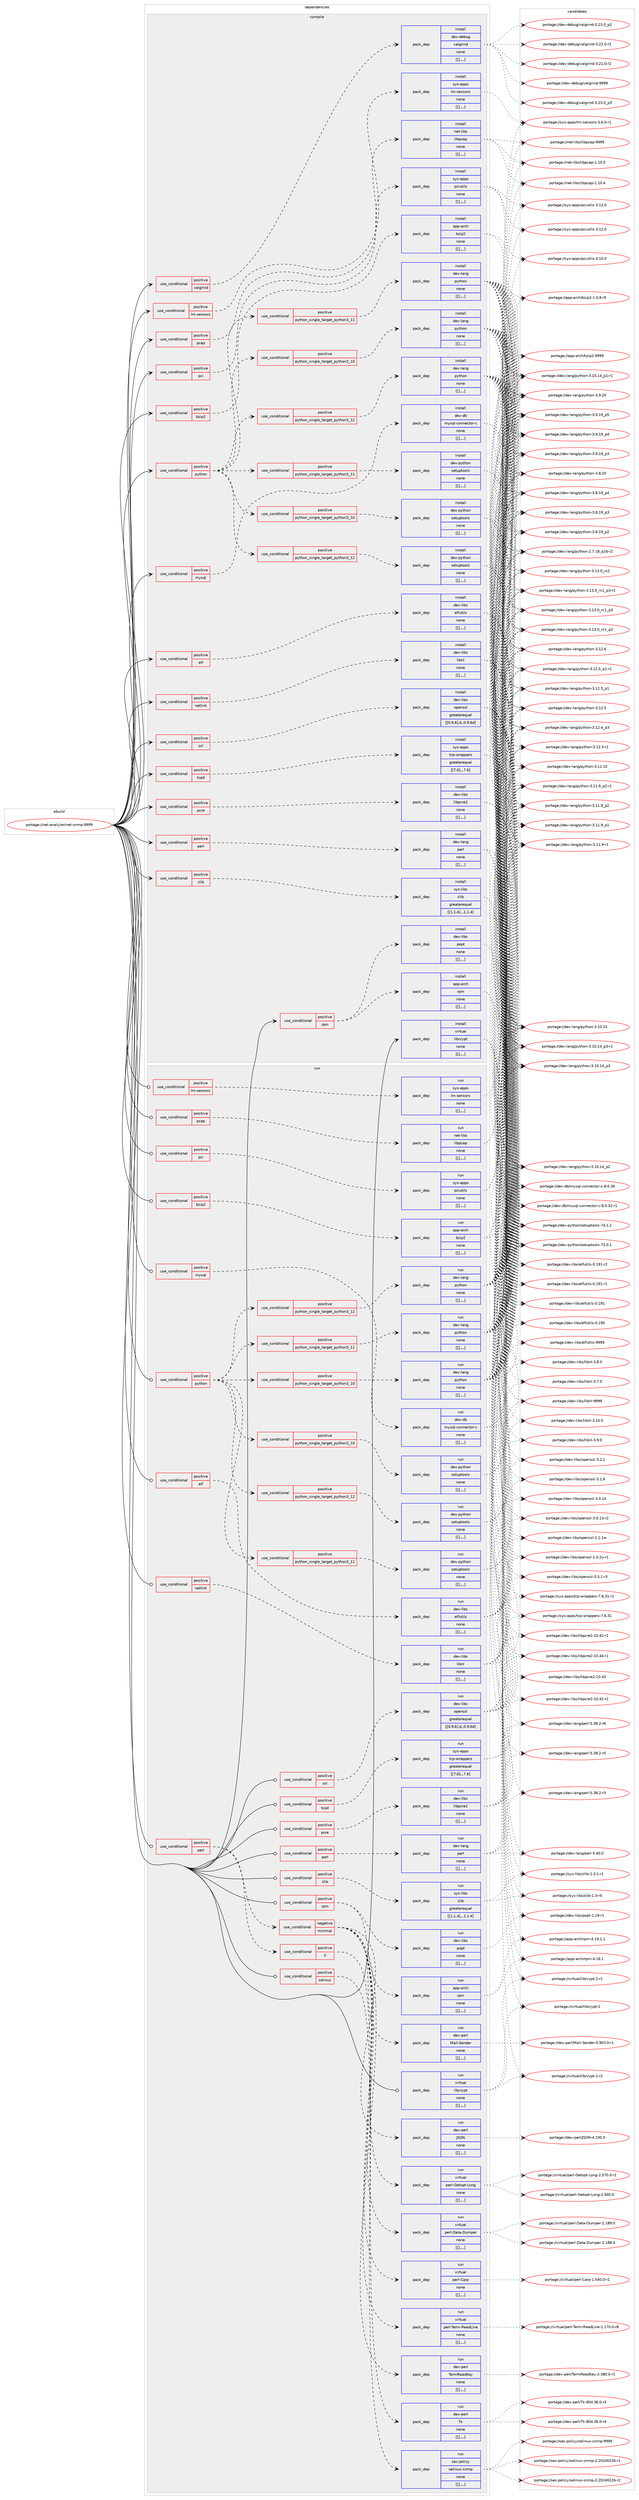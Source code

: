 digraph prolog {

# *************
# Graph options
# *************

newrank=true;
concentrate=true;
compound=true;
graph [rankdir=LR,fontname=Helvetica,fontsize=10,ranksep=1.5];#, ranksep=2.5, nodesep=0.2];
edge  [arrowhead=vee];
node  [fontname=Helvetica,fontsize=10];

# **********
# The ebuild
# **********

subgraph cluster_leftcol {
color=gray;
label=<<i>ebuild</i>>;
id [label="portage://net-analyzer/net-snmp-9999", color=red, width=4, href="../net-analyzer/net-snmp-9999.svg"];
}

# ****************
# The dependencies
# ****************

subgraph cluster_midcol {
color=gray;
label=<<i>dependencies</i>>;
subgraph cluster_compile {
fillcolor="#eeeeee";
style=filled;
label=<<i>compile</i>>;
subgraph cond91807 {
dependency357288 [label=<<TABLE BORDER="0" CELLBORDER="1" CELLSPACING="0" CELLPADDING="4"><TR><TD ROWSPAN="3" CELLPADDING="10">use_conditional</TD></TR><TR><TD>positive</TD></TR><TR><TD>bzip2</TD></TR></TABLE>>, shape=none, color=red];
subgraph pack262746 {
dependency357289 [label=<<TABLE BORDER="0" CELLBORDER="1" CELLSPACING="0" CELLPADDING="4" WIDTH="220"><TR><TD ROWSPAN="6" CELLPADDING="30">pack_dep</TD></TR><TR><TD WIDTH="110">install</TD></TR><TR><TD>app-arch</TD></TR><TR><TD>bzip2</TD></TR><TR><TD>none</TD></TR><TR><TD>[[],,,,]</TD></TR></TABLE>>, shape=none, color=blue];
}
dependency357288:e -> dependency357289:w [weight=20,style="dashed",arrowhead="vee"];
}
id:e -> dependency357288:w [weight=20,style="solid",arrowhead="vee"];
subgraph cond91808 {
dependency357290 [label=<<TABLE BORDER="0" CELLBORDER="1" CELLSPACING="0" CELLPADDING="4"><TR><TD ROWSPAN="3" CELLPADDING="10">use_conditional</TD></TR><TR><TD>positive</TD></TR><TR><TD>elf</TD></TR></TABLE>>, shape=none, color=red];
subgraph pack262747 {
dependency357291 [label=<<TABLE BORDER="0" CELLBORDER="1" CELLSPACING="0" CELLPADDING="4" WIDTH="220"><TR><TD ROWSPAN="6" CELLPADDING="30">pack_dep</TD></TR><TR><TD WIDTH="110">install</TD></TR><TR><TD>dev-libs</TD></TR><TR><TD>elfutils</TD></TR><TR><TD>none</TD></TR><TR><TD>[[],,,,]</TD></TR></TABLE>>, shape=none, color=blue];
}
dependency357290:e -> dependency357291:w [weight=20,style="dashed",arrowhead="vee"];
}
id:e -> dependency357290:w [weight=20,style="solid",arrowhead="vee"];
subgraph cond91809 {
dependency357292 [label=<<TABLE BORDER="0" CELLBORDER="1" CELLSPACING="0" CELLPADDING="4"><TR><TD ROWSPAN="3" CELLPADDING="10">use_conditional</TD></TR><TR><TD>positive</TD></TR><TR><TD>lm-sensors</TD></TR></TABLE>>, shape=none, color=red];
subgraph pack262748 {
dependency357293 [label=<<TABLE BORDER="0" CELLBORDER="1" CELLSPACING="0" CELLPADDING="4" WIDTH="220"><TR><TD ROWSPAN="6" CELLPADDING="30">pack_dep</TD></TR><TR><TD WIDTH="110">install</TD></TR><TR><TD>sys-apps</TD></TR><TR><TD>lm-sensors</TD></TR><TR><TD>none</TD></TR><TR><TD>[[],,,,]</TD></TR></TABLE>>, shape=none, color=blue];
}
dependency357292:e -> dependency357293:w [weight=20,style="dashed",arrowhead="vee"];
}
id:e -> dependency357292:w [weight=20,style="solid",arrowhead="vee"];
subgraph cond91810 {
dependency357294 [label=<<TABLE BORDER="0" CELLBORDER="1" CELLSPACING="0" CELLPADDING="4"><TR><TD ROWSPAN="3" CELLPADDING="10">use_conditional</TD></TR><TR><TD>positive</TD></TR><TR><TD>mysql</TD></TR></TABLE>>, shape=none, color=red];
subgraph pack262749 {
dependency357295 [label=<<TABLE BORDER="0" CELLBORDER="1" CELLSPACING="0" CELLPADDING="4" WIDTH="220"><TR><TD ROWSPAN="6" CELLPADDING="30">pack_dep</TD></TR><TR><TD WIDTH="110">install</TD></TR><TR><TD>dev-db</TD></TR><TR><TD>mysql-connector-c</TD></TR><TR><TD>none</TD></TR><TR><TD>[[],,,,]</TD></TR></TABLE>>, shape=none, color=blue];
}
dependency357294:e -> dependency357295:w [weight=20,style="dashed",arrowhead="vee"];
}
id:e -> dependency357294:w [weight=20,style="solid",arrowhead="vee"];
subgraph cond91811 {
dependency357296 [label=<<TABLE BORDER="0" CELLBORDER="1" CELLSPACING="0" CELLPADDING="4"><TR><TD ROWSPAN="3" CELLPADDING="10">use_conditional</TD></TR><TR><TD>positive</TD></TR><TR><TD>netlink</TD></TR></TABLE>>, shape=none, color=red];
subgraph pack262750 {
dependency357297 [label=<<TABLE BORDER="0" CELLBORDER="1" CELLSPACING="0" CELLPADDING="4" WIDTH="220"><TR><TD ROWSPAN="6" CELLPADDING="30">pack_dep</TD></TR><TR><TD WIDTH="110">install</TD></TR><TR><TD>dev-libs</TD></TR><TR><TD>libnl</TD></TR><TR><TD>none</TD></TR><TR><TD>[[],,,,]</TD></TR></TABLE>>, shape=none, color=blue];
}
dependency357296:e -> dependency357297:w [weight=20,style="dashed",arrowhead="vee"];
}
id:e -> dependency357296:w [weight=20,style="solid",arrowhead="vee"];
subgraph cond91812 {
dependency357298 [label=<<TABLE BORDER="0" CELLBORDER="1" CELLSPACING="0" CELLPADDING="4"><TR><TD ROWSPAN="3" CELLPADDING="10">use_conditional</TD></TR><TR><TD>positive</TD></TR><TR><TD>pcap</TD></TR></TABLE>>, shape=none, color=red];
subgraph pack262751 {
dependency357299 [label=<<TABLE BORDER="0" CELLBORDER="1" CELLSPACING="0" CELLPADDING="4" WIDTH="220"><TR><TD ROWSPAN="6" CELLPADDING="30">pack_dep</TD></TR><TR><TD WIDTH="110">install</TD></TR><TR><TD>net-libs</TD></TR><TR><TD>libpcap</TD></TR><TR><TD>none</TD></TR><TR><TD>[[],,,,]</TD></TR></TABLE>>, shape=none, color=blue];
}
dependency357298:e -> dependency357299:w [weight=20,style="dashed",arrowhead="vee"];
}
id:e -> dependency357298:w [weight=20,style="solid",arrowhead="vee"];
subgraph cond91813 {
dependency357300 [label=<<TABLE BORDER="0" CELLBORDER="1" CELLSPACING="0" CELLPADDING="4"><TR><TD ROWSPAN="3" CELLPADDING="10">use_conditional</TD></TR><TR><TD>positive</TD></TR><TR><TD>pci</TD></TR></TABLE>>, shape=none, color=red];
subgraph pack262752 {
dependency357301 [label=<<TABLE BORDER="0" CELLBORDER="1" CELLSPACING="0" CELLPADDING="4" WIDTH="220"><TR><TD ROWSPAN="6" CELLPADDING="30">pack_dep</TD></TR><TR><TD WIDTH="110">install</TD></TR><TR><TD>sys-apps</TD></TR><TR><TD>pciutils</TD></TR><TR><TD>none</TD></TR><TR><TD>[[],,,,]</TD></TR></TABLE>>, shape=none, color=blue];
}
dependency357300:e -> dependency357301:w [weight=20,style="dashed",arrowhead="vee"];
}
id:e -> dependency357300:w [weight=20,style="solid",arrowhead="vee"];
subgraph cond91814 {
dependency357302 [label=<<TABLE BORDER="0" CELLBORDER="1" CELLSPACING="0" CELLPADDING="4"><TR><TD ROWSPAN="3" CELLPADDING="10">use_conditional</TD></TR><TR><TD>positive</TD></TR><TR><TD>pcre</TD></TR></TABLE>>, shape=none, color=red];
subgraph pack262753 {
dependency357303 [label=<<TABLE BORDER="0" CELLBORDER="1" CELLSPACING="0" CELLPADDING="4" WIDTH="220"><TR><TD ROWSPAN="6" CELLPADDING="30">pack_dep</TD></TR><TR><TD WIDTH="110">install</TD></TR><TR><TD>dev-libs</TD></TR><TR><TD>libpcre2</TD></TR><TR><TD>none</TD></TR><TR><TD>[[],,,,]</TD></TR></TABLE>>, shape=none, color=blue];
}
dependency357302:e -> dependency357303:w [weight=20,style="dashed",arrowhead="vee"];
}
id:e -> dependency357302:w [weight=20,style="solid",arrowhead="vee"];
subgraph cond91815 {
dependency357304 [label=<<TABLE BORDER="0" CELLBORDER="1" CELLSPACING="0" CELLPADDING="4"><TR><TD ROWSPAN="3" CELLPADDING="10">use_conditional</TD></TR><TR><TD>positive</TD></TR><TR><TD>perl</TD></TR></TABLE>>, shape=none, color=red];
subgraph pack262754 {
dependency357305 [label=<<TABLE BORDER="0" CELLBORDER="1" CELLSPACING="0" CELLPADDING="4" WIDTH="220"><TR><TD ROWSPAN="6" CELLPADDING="30">pack_dep</TD></TR><TR><TD WIDTH="110">install</TD></TR><TR><TD>dev-lang</TD></TR><TR><TD>perl</TD></TR><TR><TD>none</TD></TR><TR><TD>[[],,,,]</TD></TR></TABLE>>, shape=none, color=blue];
}
dependency357304:e -> dependency357305:w [weight=20,style="dashed",arrowhead="vee"];
}
id:e -> dependency357304:w [weight=20,style="solid",arrowhead="vee"];
subgraph cond91816 {
dependency357306 [label=<<TABLE BORDER="0" CELLBORDER="1" CELLSPACING="0" CELLPADDING="4"><TR><TD ROWSPAN="3" CELLPADDING="10">use_conditional</TD></TR><TR><TD>positive</TD></TR><TR><TD>python</TD></TR></TABLE>>, shape=none, color=red];
subgraph cond91817 {
dependency357307 [label=<<TABLE BORDER="0" CELLBORDER="1" CELLSPACING="0" CELLPADDING="4"><TR><TD ROWSPAN="3" CELLPADDING="10">use_conditional</TD></TR><TR><TD>positive</TD></TR><TR><TD>python_single_target_python3_10</TD></TR></TABLE>>, shape=none, color=red];
subgraph pack262755 {
dependency357308 [label=<<TABLE BORDER="0" CELLBORDER="1" CELLSPACING="0" CELLPADDING="4" WIDTH="220"><TR><TD ROWSPAN="6" CELLPADDING="30">pack_dep</TD></TR><TR><TD WIDTH="110">install</TD></TR><TR><TD>dev-python</TD></TR><TR><TD>setuptools</TD></TR><TR><TD>none</TD></TR><TR><TD>[[],,,,]</TD></TR></TABLE>>, shape=none, color=blue];
}
dependency357307:e -> dependency357308:w [weight=20,style="dashed",arrowhead="vee"];
}
dependency357306:e -> dependency357307:w [weight=20,style="dashed",arrowhead="vee"];
subgraph cond91818 {
dependency357309 [label=<<TABLE BORDER="0" CELLBORDER="1" CELLSPACING="0" CELLPADDING="4"><TR><TD ROWSPAN="3" CELLPADDING="10">use_conditional</TD></TR><TR><TD>positive</TD></TR><TR><TD>python_single_target_python3_11</TD></TR></TABLE>>, shape=none, color=red];
subgraph pack262756 {
dependency357310 [label=<<TABLE BORDER="0" CELLBORDER="1" CELLSPACING="0" CELLPADDING="4" WIDTH="220"><TR><TD ROWSPAN="6" CELLPADDING="30">pack_dep</TD></TR><TR><TD WIDTH="110">install</TD></TR><TR><TD>dev-python</TD></TR><TR><TD>setuptools</TD></TR><TR><TD>none</TD></TR><TR><TD>[[],,,,]</TD></TR></TABLE>>, shape=none, color=blue];
}
dependency357309:e -> dependency357310:w [weight=20,style="dashed",arrowhead="vee"];
}
dependency357306:e -> dependency357309:w [weight=20,style="dashed",arrowhead="vee"];
subgraph cond91819 {
dependency357311 [label=<<TABLE BORDER="0" CELLBORDER="1" CELLSPACING="0" CELLPADDING="4"><TR><TD ROWSPAN="3" CELLPADDING="10">use_conditional</TD></TR><TR><TD>positive</TD></TR><TR><TD>python_single_target_python3_12</TD></TR></TABLE>>, shape=none, color=red];
subgraph pack262757 {
dependency357312 [label=<<TABLE BORDER="0" CELLBORDER="1" CELLSPACING="0" CELLPADDING="4" WIDTH="220"><TR><TD ROWSPAN="6" CELLPADDING="30">pack_dep</TD></TR><TR><TD WIDTH="110">install</TD></TR><TR><TD>dev-python</TD></TR><TR><TD>setuptools</TD></TR><TR><TD>none</TD></TR><TR><TD>[[],,,,]</TD></TR></TABLE>>, shape=none, color=blue];
}
dependency357311:e -> dependency357312:w [weight=20,style="dashed",arrowhead="vee"];
}
dependency357306:e -> dependency357311:w [weight=20,style="dashed",arrowhead="vee"];
subgraph cond91820 {
dependency357313 [label=<<TABLE BORDER="0" CELLBORDER="1" CELLSPACING="0" CELLPADDING="4"><TR><TD ROWSPAN="3" CELLPADDING="10">use_conditional</TD></TR><TR><TD>positive</TD></TR><TR><TD>python_single_target_python3_10</TD></TR></TABLE>>, shape=none, color=red];
subgraph pack262758 {
dependency357314 [label=<<TABLE BORDER="0" CELLBORDER="1" CELLSPACING="0" CELLPADDING="4" WIDTH="220"><TR><TD ROWSPAN="6" CELLPADDING="30">pack_dep</TD></TR><TR><TD WIDTH="110">install</TD></TR><TR><TD>dev-lang</TD></TR><TR><TD>python</TD></TR><TR><TD>none</TD></TR><TR><TD>[[],,,,]</TD></TR></TABLE>>, shape=none, color=blue];
}
dependency357313:e -> dependency357314:w [weight=20,style="dashed",arrowhead="vee"];
}
dependency357306:e -> dependency357313:w [weight=20,style="dashed",arrowhead="vee"];
subgraph cond91821 {
dependency357315 [label=<<TABLE BORDER="0" CELLBORDER="1" CELLSPACING="0" CELLPADDING="4"><TR><TD ROWSPAN="3" CELLPADDING="10">use_conditional</TD></TR><TR><TD>positive</TD></TR><TR><TD>python_single_target_python3_11</TD></TR></TABLE>>, shape=none, color=red];
subgraph pack262759 {
dependency357316 [label=<<TABLE BORDER="0" CELLBORDER="1" CELLSPACING="0" CELLPADDING="4" WIDTH="220"><TR><TD ROWSPAN="6" CELLPADDING="30">pack_dep</TD></TR><TR><TD WIDTH="110">install</TD></TR><TR><TD>dev-lang</TD></TR><TR><TD>python</TD></TR><TR><TD>none</TD></TR><TR><TD>[[],,,,]</TD></TR></TABLE>>, shape=none, color=blue];
}
dependency357315:e -> dependency357316:w [weight=20,style="dashed",arrowhead="vee"];
}
dependency357306:e -> dependency357315:w [weight=20,style="dashed",arrowhead="vee"];
subgraph cond91822 {
dependency357317 [label=<<TABLE BORDER="0" CELLBORDER="1" CELLSPACING="0" CELLPADDING="4"><TR><TD ROWSPAN="3" CELLPADDING="10">use_conditional</TD></TR><TR><TD>positive</TD></TR><TR><TD>python_single_target_python3_12</TD></TR></TABLE>>, shape=none, color=red];
subgraph pack262760 {
dependency357318 [label=<<TABLE BORDER="0" CELLBORDER="1" CELLSPACING="0" CELLPADDING="4" WIDTH="220"><TR><TD ROWSPAN="6" CELLPADDING="30">pack_dep</TD></TR><TR><TD WIDTH="110">install</TD></TR><TR><TD>dev-lang</TD></TR><TR><TD>python</TD></TR><TR><TD>none</TD></TR><TR><TD>[[],,,,]</TD></TR></TABLE>>, shape=none, color=blue];
}
dependency357317:e -> dependency357318:w [weight=20,style="dashed",arrowhead="vee"];
}
dependency357306:e -> dependency357317:w [weight=20,style="dashed",arrowhead="vee"];
}
id:e -> dependency357306:w [weight=20,style="solid",arrowhead="vee"];
subgraph cond91823 {
dependency357319 [label=<<TABLE BORDER="0" CELLBORDER="1" CELLSPACING="0" CELLPADDING="4"><TR><TD ROWSPAN="3" CELLPADDING="10">use_conditional</TD></TR><TR><TD>positive</TD></TR><TR><TD>rpm</TD></TR></TABLE>>, shape=none, color=red];
subgraph pack262761 {
dependency357320 [label=<<TABLE BORDER="0" CELLBORDER="1" CELLSPACING="0" CELLPADDING="4" WIDTH="220"><TR><TD ROWSPAN="6" CELLPADDING="30">pack_dep</TD></TR><TR><TD WIDTH="110">install</TD></TR><TR><TD>app-arch</TD></TR><TR><TD>rpm</TD></TR><TR><TD>none</TD></TR><TR><TD>[[],,,,]</TD></TR></TABLE>>, shape=none, color=blue];
}
dependency357319:e -> dependency357320:w [weight=20,style="dashed",arrowhead="vee"];
subgraph pack262762 {
dependency357321 [label=<<TABLE BORDER="0" CELLBORDER="1" CELLSPACING="0" CELLPADDING="4" WIDTH="220"><TR><TD ROWSPAN="6" CELLPADDING="30">pack_dep</TD></TR><TR><TD WIDTH="110">install</TD></TR><TR><TD>dev-libs</TD></TR><TR><TD>popt</TD></TR><TR><TD>none</TD></TR><TR><TD>[[],,,,]</TD></TR></TABLE>>, shape=none, color=blue];
}
dependency357319:e -> dependency357321:w [weight=20,style="dashed",arrowhead="vee"];
}
id:e -> dependency357319:w [weight=20,style="solid",arrowhead="vee"];
subgraph cond91824 {
dependency357322 [label=<<TABLE BORDER="0" CELLBORDER="1" CELLSPACING="0" CELLPADDING="4"><TR><TD ROWSPAN="3" CELLPADDING="10">use_conditional</TD></TR><TR><TD>positive</TD></TR><TR><TD>ssl</TD></TR></TABLE>>, shape=none, color=red];
subgraph pack262763 {
dependency357323 [label=<<TABLE BORDER="0" CELLBORDER="1" CELLSPACING="0" CELLPADDING="4" WIDTH="220"><TR><TD ROWSPAN="6" CELLPADDING="30">pack_dep</TD></TR><TR><TD WIDTH="110">install</TD></TR><TR><TD>dev-libs</TD></TR><TR><TD>openssl</TD></TR><TR><TD>greaterequal</TD></TR><TR><TD>[[0,9,6],d,,0.9.6d]</TD></TR></TABLE>>, shape=none, color=blue];
}
dependency357322:e -> dependency357323:w [weight=20,style="dashed",arrowhead="vee"];
}
id:e -> dependency357322:w [weight=20,style="solid",arrowhead="vee"];
subgraph cond91825 {
dependency357324 [label=<<TABLE BORDER="0" CELLBORDER="1" CELLSPACING="0" CELLPADDING="4"><TR><TD ROWSPAN="3" CELLPADDING="10">use_conditional</TD></TR><TR><TD>positive</TD></TR><TR><TD>tcpd</TD></TR></TABLE>>, shape=none, color=red];
subgraph pack262764 {
dependency357325 [label=<<TABLE BORDER="0" CELLBORDER="1" CELLSPACING="0" CELLPADDING="4" WIDTH="220"><TR><TD ROWSPAN="6" CELLPADDING="30">pack_dep</TD></TR><TR><TD WIDTH="110">install</TD></TR><TR><TD>sys-apps</TD></TR><TR><TD>tcp-wrappers</TD></TR><TR><TD>greaterequal</TD></TR><TR><TD>[[7,6],,,7.6]</TD></TR></TABLE>>, shape=none, color=blue];
}
dependency357324:e -> dependency357325:w [weight=20,style="dashed",arrowhead="vee"];
}
id:e -> dependency357324:w [weight=20,style="solid",arrowhead="vee"];
subgraph cond91826 {
dependency357326 [label=<<TABLE BORDER="0" CELLBORDER="1" CELLSPACING="0" CELLPADDING="4"><TR><TD ROWSPAN="3" CELLPADDING="10">use_conditional</TD></TR><TR><TD>positive</TD></TR><TR><TD>valgrind</TD></TR></TABLE>>, shape=none, color=red];
subgraph pack262765 {
dependency357327 [label=<<TABLE BORDER="0" CELLBORDER="1" CELLSPACING="0" CELLPADDING="4" WIDTH="220"><TR><TD ROWSPAN="6" CELLPADDING="30">pack_dep</TD></TR><TR><TD WIDTH="110">install</TD></TR><TR><TD>dev-debug</TD></TR><TR><TD>valgrind</TD></TR><TR><TD>none</TD></TR><TR><TD>[[],,,,]</TD></TR></TABLE>>, shape=none, color=blue];
}
dependency357326:e -> dependency357327:w [weight=20,style="dashed",arrowhead="vee"];
}
id:e -> dependency357326:w [weight=20,style="solid",arrowhead="vee"];
subgraph cond91827 {
dependency357328 [label=<<TABLE BORDER="0" CELLBORDER="1" CELLSPACING="0" CELLPADDING="4"><TR><TD ROWSPAN="3" CELLPADDING="10">use_conditional</TD></TR><TR><TD>positive</TD></TR><TR><TD>zlib</TD></TR></TABLE>>, shape=none, color=red];
subgraph pack262766 {
dependency357329 [label=<<TABLE BORDER="0" CELLBORDER="1" CELLSPACING="0" CELLPADDING="4" WIDTH="220"><TR><TD ROWSPAN="6" CELLPADDING="30">pack_dep</TD></TR><TR><TD WIDTH="110">install</TD></TR><TR><TD>sys-libs</TD></TR><TR><TD>zlib</TD></TR><TR><TD>greaterequal</TD></TR><TR><TD>[[1,1,4],,,1.1.4]</TD></TR></TABLE>>, shape=none, color=blue];
}
dependency357328:e -> dependency357329:w [weight=20,style="dashed",arrowhead="vee"];
}
id:e -> dependency357328:w [weight=20,style="solid",arrowhead="vee"];
subgraph pack262767 {
dependency357330 [label=<<TABLE BORDER="0" CELLBORDER="1" CELLSPACING="0" CELLPADDING="4" WIDTH="220"><TR><TD ROWSPAN="6" CELLPADDING="30">pack_dep</TD></TR><TR><TD WIDTH="110">install</TD></TR><TR><TD>virtual</TD></TR><TR><TD>libcrypt</TD></TR><TR><TD>none</TD></TR><TR><TD>[[],,,,]</TD></TR></TABLE>>, shape=none, color=blue];
}
id:e -> dependency357330:w [weight=20,style="solid",arrowhead="vee"];
}
subgraph cluster_compileandrun {
fillcolor="#eeeeee";
style=filled;
label=<<i>compile and run</i>>;
}
subgraph cluster_run {
fillcolor="#eeeeee";
style=filled;
label=<<i>run</i>>;
subgraph cond91828 {
dependency357331 [label=<<TABLE BORDER="0" CELLBORDER="1" CELLSPACING="0" CELLPADDING="4"><TR><TD ROWSPAN="3" CELLPADDING="10">use_conditional</TD></TR><TR><TD>positive</TD></TR><TR><TD>bzip2</TD></TR></TABLE>>, shape=none, color=red];
subgraph pack262768 {
dependency357332 [label=<<TABLE BORDER="0" CELLBORDER="1" CELLSPACING="0" CELLPADDING="4" WIDTH="220"><TR><TD ROWSPAN="6" CELLPADDING="30">pack_dep</TD></TR><TR><TD WIDTH="110">run</TD></TR><TR><TD>app-arch</TD></TR><TR><TD>bzip2</TD></TR><TR><TD>none</TD></TR><TR><TD>[[],,,,]</TD></TR></TABLE>>, shape=none, color=blue];
}
dependency357331:e -> dependency357332:w [weight=20,style="dashed",arrowhead="vee"];
}
id:e -> dependency357331:w [weight=20,style="solid",arrowhead="odot"];
subgraph cond91829 {
dependency357333 [label=<<TABLE BORDER="0" CELLBORDER="1" CELLSPACING="0" CELLPADDING="4"><TR><TD ROWSPAN="3" CELLPADDING="10">use_conditional</TD></TR><TR><TD>positive</TD></TR><TR><TD>elf</TD></TR></TABLE>>, shape=none, color=red];
subgraph pack262769 {
dependency357334 [label=<<TABLE BORDER="0" CELLBORDER="1" CELLSPACING="0" CELLPADDING="4" WIDTH="220"><TR><TD ROWSPAN="6" CELLPADDING="30">pack_dep</TD></TR><TR><TD WIDTH="110">run</TD></TR><TR><TD>dev-libs</TD></TR><TR><TD>elfutils</TD></TR><TR><TD>none</TD></TR><TR><TD>[[],,,,]</TD></TR></TABLE>>, shape=none, color=blue];
}
dependency357333:e -> dependency357334:w [weight=20,style="dashed",arrowhead="vee"];
}
id:e -> dependency357333:w [weight=20,style="solid",arrowhead="odot"];
subgraph cond91830 {
dependency357335 [label=<<TABLE BORDER="0" CELLBORDER="1" CELLSPACING="0" CELLPADDING="4"><TR><TD ROWSPAN="3" CELLPADDING="10">use_conditional</TD></TR><TR><TD>positive</TD></TR><TR><TD>lm-sensors</TD></TR></TABLE>>, shape=none, color=red];
subgraph pack262770 {
dependency357336 [label=<<TABLE BORDER="0" CELLBORDER="1" CELLSPACING="0" CELLPADDING="4" WIDTH="220"><TR><TD ROWSPAN="6" CELLPADDING="30">pack_dep</TD></TR><TR><TD WIDTH="110">run</TD></TR><TR><TD>sys-apps</TD></TR><TR><TD>lm-sensors</TD></TR><TR><TD>none</TD></TR><TR><TD>[[],,,,]</TD></TR></TABLE>>, shape=none, color=blue];
}
dependency357335:e -> dependency357336:w [weight=20,style="dashed",arrowhead="vee"];
}
id:e -> dependency357335:w [weight=20,style="solid",arrowhead="odot"];
subgraph cond91831 {
dependency357337 [label=<<TABLE BORDER="0" CELLBORDER="1" CELLSPACING="0" CELLPADDING="4"><TR><TD ROWSPAN="3" CELLPADDING="10">use_conditional</TD></TR><TR><TD>positive</TD></TR><TR><TD>mysql</TD></TR></TABLE>>, shape=none, color=red];
subgraph pack262771 {
dependency357338 [label=<<TABLE BORDER="0" CELLBORDER="1" CELLSPACING="0" CELLPADDING="4" WIDTH="220"><TR><TD ROWSPAN="6" CELLPADDING="30">pack_dep</TD></TR><TR><TD WIDTH="110">run</TD></TR><TR><TD>dev-db</TD></TR><TR><TD>mysql-connector-c</TD></TR><TR><TD>none</TD></TR><TR><TD>[[],,,,]</TD></TR></TABLE>>, shape=none, color=blue];
}
dependency357337:e -> dependency357338:w [weight=20,style="dashed",arrowhead="vee"];
}
id:e -> dependency357337:w [weight=20,style="solid",arrowhead="odot"];
subgraph cond91832 {
dependency357339 [label=<<TABLE BORDER="0" CELLBORDER="1" CELLSPACING="0" CELLPADDING="4"><TR><TD ROWSPAN="3" CELLPADDING="10">use_conditional</TD></TR><TR><TD>positive</TD></TR><TR><TD>netlink</TD></TR></TABLE>>, shape=none, color=red];
subgraph pack262772 {
dependency357340 [label=<<TABLE BORDER="0" CELLBORDER="1" CELLSPACING="0" CELLPADDING="4" WIDTH="220"><TR><TD ROWSPAN="6" CELLPADDING="30">pack_dep</TD></TR><TR><TD WIDTH="110">run</TD></TR><TR><TD>dev-libs</TD></TR><TR><TD>libnl</TD></TR><TR><TD>none</TD></TR><TR><TD>[[],,,,]</TD></TR></TABLE>>, shape=none, color=blue];
}
dependency357339:e -> dependency357340:w [weight=20,style="dashed",arrowhead="vee"];
}
id:e -> dependency357339:w [weight=20,style="solid",arrowhead="odot"];
subgraph cond91833 {
dependency357341 [label=<<TABLE BORDER="0" CELLBORDER="1" CELLSPACING="0" CELLPADDING="4"><TR><TD ROWSPAN="3" CELLPADDING="10">use_conditional</TD></TR><TR><TD>positive</TD></TR><TR><TD>pcap</TD></TR></TABLE>>, shape=none, color=red];
subgraph pack262773 {
dependency357342 [label=<<TABLE BORDER="0" CELLBORDER="1" CELLSPACING="0" CELLPADDING="4" WIDTH="220"><TR><TD ROWSPAN="6" CELLPADDING="30">pack_dep</TD></TR><TR><TD WIDTH="110">run</TD></TR><TR><TD>net-libs</TD></TR><TR><TD>libpcap</TD></TR><TR><TD>none</TD></TR><TR><TD>[[],,,,]</TD></TR></TABLE>>, shape=none, color=blue];
}
dependency357341:e -> dependency357342:w [weight=20,style="dashed",arrowhead="vee"];
}
id:e -> dependency357341:w [weight=20,style="solid",arrowhead="odot"];
subgraph cond91834 {
dependency357343 [label=<<TABLE BORDER="0" CELLBORDER="1" CELLSPACING="0" CELLPADDING="4"><TR><TD ROWSPAN="3" CELLPADDING="10">use_conditional</TD></TR><TR><TD>positive</TD></TR><TR><TD>pci</TD></TR></TABLE>>, shape=none, color=red];
subgraph pack262774 {
dependency357344 [label=<<TABLE BORDER="0" CELLBORDER="1" CELLSPACING="0" CELLPADDING="4" WIDTH="220"><TR><TD ROWSPAN="6" CELLPADDING="30">pack_dep</TD></TR><TR><TD WIDTH="110">run</TD></TR><TR><TD>sys-apps</TD></TR><TR><TD>pciutils</TD></TR><TR><TD>none</TD></TR><TR><TD>[[],,,,]</TD></TR></TABLE>>, shape=none, color=blue];
}
dependency357343:e -> dependency357344:w [weight=20,style="dashed",arrowhead="vee"];
}
id:e -> dependency357343:w [weight=20,style="solid",arrowhead="odot"];
subgraph cond91835 {
dependency357345 [label=<<TABLE BORDER="0" CELLBORDER="1" CELLSPACING="0" CELLPADDING="4"><TR><TD ROWSPAN="3" CELLPADDING="10">use_conditional</TD></TR><TR><TD>positive</TD></TR><TR><TD>pcre</TD></TR></TABLE>>, shape=none, color=red];
subgraph pack262775 {
dependency357346 [label=<<TABLE BORDER="0" CELLBORDER="1" CELLSPACING="0" CELLPADDING="4" WIDTH="220"><TR><TD ROWSPAN="6" CELLPADDING="30">pack_dep</TD></TR><TR><TD WIDTH="110">run</TD></TR><TR><TD>dev-libs</TD></TR><TR><TD>libpcre2</TD></TR><TR><TD>none</TD></TR><TR><TD>[[],,,,]</TD></TR></TABLE>>, shape=none, color=blue];
}
dependency357345:e -> dependency357346:w [weight=20,style="dashed",arrowhead="vee"];
}
id:e -> dependency357345:w [weight=20,style="solid",arrowhead="odot"];
subgraph cond91836 {
dependency357347 [label=<<TABLE BORDER="0" CELLBORDER="1" CELLSPACING="0" CELLPADDING="4"><TR><TD ROWSPAN="3" CELLPADDING="10">use_conditional</TD></TR><TR><TD>positive</TD></TR><TR><TD>perl</TD></TR></TABLE>>, shape=none, color=red];
subgraph cond91837 {
dependency357348 [label=<<TABLE BORDER="0" CELLBORDER="1" CELLSPACING="0" CELLPADDING="4"><TR><TD ROWSPAN="3" CELLPADDING="10">use_conditional</TD></TR><TR><TD>positive</TD></TR><TR><TD>X</TD></TR></TABLE>>, shape=none, color=red];
subgraph pack262776 {
dependency357349 [label=<<TABLE BORDER="0" CELLBORDER="1" CELLSPACING="0" CELLPADDING="4" WIDTH="220"><TR><TD ROWSPAN="6" CELLPADDING="30">pack_dep</TD></TR><TR><TD WIDTH="110">run</TD></TR><TR><TD>dev-perl</TD></TR><TR><TD>Tk</TD></TR><TR><TD>none</TD></TR><TR><TD>[[],,,,]</TD></TR></TABLE>>, shape=none, color=blue];
}
dependency357348:e -> dependency357349:w [weight=20,style="dashed",arrowhead="vee"];
}
dependency357347:e -> dependency357348:w [weight=20,style="dashed",arrowhead="vee"];
subgraph cond91838 {
dependency357350 [label=<<TABLE BORDER="0" CELLBORDER="1" CELLSPACING="0" CELLPADDING="4"><TR><TD ROWSPAN="3" CELLPADDING="10">use_conditional</TD></TR><TR><TD>negative</TD></TR><TR><TD>minimal</TD></TR></TABLE>>, shape=none, color=red];
subgraph pack262777 {
dependency357351 [label=<<TABLE BORDER="0" CELLBORDER="1" CELLSPACING="0" CELLPADDING="4" WIDTH="220"><TR><TD ROWSPAN="6" CELLPADDING="30">pack_dep</TD></TR><TR><TD WIDTH="110">run</TD></TR><TR><TD>virtual</TD></TR><TR><TD>perl-Carp</TD></TR><TR><TD>none</TD></TR><TR><TD>[[],,,,]</TD></TR></TABLE>>, shape=none, color=blue];
}
dependency357350:e -> dependency357351:w [weight=20,style="dashed",arrowhead="vee"];
subgraph pack262778 {
dependency357352 [label=<<TABLE BORDER="0" CELLBORDER="1" CELLSPACING="0" CELLPADDING="4" WIDTH="220"><TR><TD ROWSPAN="6" CELLPADDING="30">pack_dep</TD></TR><TR><TD WIDTH="110">run</TD></TR><TR><TD>virtual</TD></TR><TR><TD>perl-Data-Dumper</TD></TR><TR><TD>none</TD></TR><TR><TD>[[],,,,]</TD></TR></TABLE>>, shape=none, color=blue];
}
dependency357350:e -> dependency357352:w [weight=20,style="dashed",arrowhead="vee"];
subgraph pack262779 {
dependency357353 [label=<<TABLE BORDER="0" CELLBORDER="1" CELLSPACING="0" CELLPADDING="4" WIDTH="220"><TR><TD ROWSPAN="6" CELLPADDING="30">pack_dep</TD></TR><TR><TD WIDTH="110">run</TD></TR><TR><TD>virtual</TD></TR><TR><TD>perl-Getopt-Long</TD></TR><TR><TD>none</TD></TR><TR><TD>[[],,,,]</TD></TR></TABLE>>, shape=none, color=blue];
}
dependency357350:e -> dependency357353:w [weight=20,style="dashed",arrowhead="vee"];
subgraph pack262780 {
dependency357354 [label=<<TABLE BORDER="0" CELLBORDER="1" CELLSPACING="0" CELLPADDING="4" WIDTH="220"><TR><TD ROWSPAN="6" CELLPADDING="30">pack_dep</TD></TR><TR><TD WIDTH="110">run</TD></TR><TR><TD>dev-perl</TD></TR><TR><TD>JSON</TD></TR><TR><TD>none</TD></TR><TR><TD>[[],,,,]</TD></TR></TABLE>>, shape=none, color=blue];
}
dependency357350:e -> dependency357354:w [weight=20,style="dashed",arrowhead="vee"];
subgraph pack262781 {
dependency357355 [label=<<TABLE BORDER="0" CELLBORDER="1" CELLSPACING="0" CELLPADDING="4" WIDTH="220"><TR><TD ROWSPAN="6" CELLPADDING="30">pack_dep</TD></TR><TR><TD WIDTH="110">run</TD></TR><TR><TD>dev-perl</TD></TR><TR><TD>Mail-Sender</TD></TR><TR><TD>none</TD></TR><TR><TD>[[],,,,]</TD></TR></TABLE>>, shape=none, color=blue];
}
dependency357350:e -> dependency357355:w [weight=20,style="dashed",arrowhead="vee"];
subgraph pack262782 {
dependency357356 [label=<<TABLE BORDER="0" CELLBORDER="1" CELLSPACING="0" CELLPADDING="4" WIDTH="220"><TR><TD ROWSPAN="6" CELLPADDING="30">pack_dep</TD></TR><TR><TD WIDTH="110">run</TD></TR><TR><TD>dev-perl</TD></TR><TR><TD>TermReadKey</TD></TR><TR><TD>none</TD></TR><TR><TD>[[],,,,]</TD></TR></TABLE>>, shape=none, color=blue];
}
dependency357350:e -> dependency357356:w [weight=20,style="dashed",arrowhead="vee"];
subgraph pack262783 {
dependency357357 [label=<<TABLE BORDER="0" CELLBORDER="1" CELLSPACING="0" CELLPADDING="4" WIDTH="220"><TR><TD ROWSPAN="6" CELLPADDING="30">pack_dep</TD></TR><TR><TD WIDTH="110">run</TD></TR><TR><TD>virtual</TD></TR><TR><TD>perl-Term-ReadLine</TD></TR><TR><TD>none</TD></TR><TR><TD>[[],,,,]</TD></TR></TABLE>>, shape=none, color=blue];
}
dependency357350:e -> dependency357357:w [weight=20,style="dashed",arrowhead="vee"];
}
dependency357347:e -> dependency357350:w [weight=20,style="dashed",arrowhead="vee"];
}
id:e -> dependency357347:w [weight=20,style="solid",arrowhead="odot"];
subgraph cond91839 {
dependency357358 [label=<<TABLE BORDER="0" CELLBORDER="1" CELLSPACING="0" CELLPADDING="4"><TR><TD ROWSPAN="3" CELLPADDING="10">use_conditional</TD></TR><TR><TD>positive</TD></TR><TR><TD>perl</TD></TR></TABLE>>, shape=none, color=red];
subgraph pack262784 {
dependency357359 [label=<<TABLE BORDER="0" CELLBORDER="1" CELLSPACING="0" CELLPADDING="4" WIDTH="220"><TR><TD ROWSPAN="6" CELLPADDING="30">pack_dep</TD></TR><TR><TD WIDTH="110">run</TD></TR><TR><TD>dev-lang</TD></TR><TR><TD>perl</TD></TR><TR><TD>none</TD></TR><TR><TD>[[],,,,]</TD></TR></TABLE>>, shape=none, color=blue];
}
dependency357358:e -> dependency357359:w [weight=20,style="dashed",arrowhead="vee"];
}
id:e -> dependency357358:w [weight=20,style="solid",arrowhead="odot"];
subgraph cond91840 {
dependency357360 [label=<<TABLE BORDER="0" CELLBORDER="1" CELLSPACING="0" CELLPADDING="4"><TR><TD ROWSPAN="3" CELLPADDING="10">use_conditional</TD></TR><TR><TD>positive</TD></TR><TR><TD>python</TD></TR></TABLE>>, shape=none, color=red];
subgraph cond91841 {
dependency357361 [label=<<TABLE BORDER="0" CELLBORDER="1" CELLSPACING="0" CELLPADDING="4"><TR><TD ROWSPAN="3" CELLPADDING="10">use_conditional</TD></TR><TR><TD>positive</TD></TR><TR><TD>python_single_target_python3_10</TD></TR></TABLE>>, shape=none, color=red];
subgraph pack262785 {
dependency357362 [label=<<TABLE BORDER="0" CELLBORDER="1" CELLSPACING="0" CELLPADDING="4" WIDTH="220"><TR><TD ROWSPAN="6" CELLPADDING="30">pack_dep</TD></TR><TR><TD WIDTH="110">run</TD></TR><TR><TD>dev-python</TD></TR><TR><TD>setuptools</TD></TR><TR><TD>none</TD></TR><TR><TD>[[],,,,]</TD></TR></TABLE>>, shape=none, color=blue];
}
dependency357361:e -> dependency357362:w [weight=20,style="dashed",arrowhead="vee"];
}
dependency357360:e -> dependency357361:w [weight=20,style="dashed",arrowhead="vee"];
subgraph cond91842 {
dependency357363 [label=<<TABLE BORDER="0" CELLBORDER="1" CELLSPACING="0" CELLPADDING="4"><TR><TD ROWSPAN="3" CELLPADDING="10">use_conditional</TD></TR><TR><TD>positive</TD></TR><TR><TD>python_single_target_python3_11</TD></TR></TABLE>>, shape=none, color=red];
subgraph pack262786 {
dependency357364 [label=<<TABLE BORDER="0" CELLBORDER="1" CELLSPACING="0" CELLPADDING="4" WIDTH="220"><TR><TD ROWSPAN="6" CELLPADDING="30">pack_dep</TD></TR><TR><TD WIDTH="110">run</TD></TR><TR><TD>dev-python</TD></TR><TR><TD>setuptools</TD></TR><TR><TD>none</TD></TR><TR><TD>[[],,,,]</TD></TR></TABLE>>, shape=none, color=blue];
}
dependency357363:e -> dependency357364:w [weight=20,style="dashed",arrowhead="vee"];
}
dependency357360:e -> dependency357363:w [weight=20,style="dashed",arrowhead="vee"];
subgraph cond91843 {
dependency357365 [label=<<TABLE BORDER="0" CELLBORDER="1" CELLSPACING="0" CELLPADDING="4"><TR><TD ROWSPAN="3" CELLPADDING="10">use_conditional</TD></TR><TR><TD>positive</TD></TR><TR><TD>python_single_target_python3_12</TD></TR></TABLE>>, shape=none, color=red];
subgraph pack262787 {
dependency357366 [label=<<TABLE BORDER="0" CELLBORDER="1" CELLSPACING="0" CELLPADDING="4" WIDTH="220"><TR><TD ROWSPAN="6" CELLPADDING="30">pack_dep</TD></TR><TR><TD WIDTH="110">run</TD></TR><TR><TD>dev-python</TD></TR><TR><TD>setuptools</TD></TR><TR><TD>none</TD></TR><TR><TD>[[],,,,]</TD></TR></TABLE>>, shape=none, color=blue];
}
dependency357365:e -> dependency357366:w [weight=20,style="dashed",arrowhead="vee"];
}
dependency357360:e -> dependency357365:w [weight=20,style="dashed",arrowhead="vee"];
subgraph cond91844 {
dependency357367 [label=<<TABLE BORDER="0" CELLBORDER="1" CELLSPACING="0" CELLPADDING="4"><TR><TD ROWSPAN="3" CELLPADDING="10">use_conditional</TD></TR><TR><TD>positive</TD></TR><TR><TD>python_single_target_python3_10</TD></TR></TABLE>>, shape=none, color=red];
subgraph pack262788 {
dependency357368 [label=<<TABLE BORDER="0" CELLBORDER="1" CELLSPACING="0" CELLPADDING="4" WIDTH="220"><TR><TD ROWSPAN="6" CELLPADDING="30">pack_dep</TD></TR><TR><TD WIDTH="110">run</TD></TR><TR><TD>dev-lang</TD></TR><TR><TD>python</TD></TR><TR><TD>none</TD></TR><TR><TD>[[],,,,]</TD></TR></TABLE>>, shape=none, color=blue];
}
dependency357367:e -> dependency357368:w [weight=20,style="dashed",arrowhead="vee"];
}
dependency357360:e -> dependency357367:w [weight=20,style="dashed",arrowhead="vee"];
subgraph cond91845 {
dependency357369 [label=<<TABLE BORDER="0" CELLBORDER="1" CELLSPACING="0" CELLPADDING="4"><TR><TD ROWSPAN="3" CELLPADDING="10">use_conditional</TD></TR><TR><TD>positive</TD></TR><TR><TD>python_single_target_python3_11</TD></TR></TABLE>>, shape=none, color=red];
subgraph pack262789 {
dependency357370 [label=<<TABLE BORDER="0" CELLBORDER="1" CELLSPACING="0" CELLPADDING="4" WIDTH="220"><TR><TD ROWSPAN="6" CELLPADDING="30">pack_dep</TD></TR><TR><TD WIDTH="110">run</TD></TR><TR><TD>dev-lang</TD></TR><TR><TD>python</TD></TR><TR><TD>none</TD></TR><TR><TD>[[],,,,]</TD></TR></TABLE>>, shape=none, color=blue];
}
dependency357369:e -> dependency357370:w [weight=20,style="dashed",arrowhead="vee"];
}
dependency357360:e -> dependency357369:w [weight=20,style="dashed",arrowhead="vee"];
subgraph cond91846 {
dependency357371 [label=<<TABLE BORDER="0" CELLBORDER="1" CELLSPACING="0" CELLPADDING="4"><TR><TD ROWSPAN="3" CELLPADDING="10">use_conditional</TD></TR><TR><TD>positive</TD></TR><TR><TD>python_single_target_python3_12</TD></TR></TABLE>>, shape=none, color=red];
subgraph pack262790 {
dependency357372 [label=<<TABLE BORDER="0" CELLBORDER="1" CELLSPACING="0" CELLPADDING="4" WIDTH="220"><TR><TD ROWSPAN="6" CELLPADDING="30">pack_dep</TD></TR><TR><TD WIDTH="110">run</TD></TR><TR><TD>dev-lang</TD></TR><TR><TD>python</TD></TR><TR><TD>none</TD></TR><TR><TD>[[],,,,]</TD></TR></TABLE>>, shape=none, color=blue];
}
dependency357371:e -> dependency357372:w [weight=20,style="dashed",arrowhead="vee"];
}
dependency357360:e -> dependency357371:w [weight=20,style="dashed",arrowhead="vee"];
}
id:e -> dependency357360:w [weight=20,style="solid",arrowhead="odot"];
subgraph cond91847 {
dependency357373 [label=<<TABLE BORDER="0" CELLBORDER="1" CELLSPACING="0" CELLPADDING="4"><TR><TD ROWSPAN="3" CELLPADDING="10">use_conditional</TD></TR><TR><TD>positive</TD></TR><TR><TD>rpm</TD></TR></TABLE>>, shape=none, color=red];
subgraph pack262791 {
dependency357374 [label=<<TABLE BORDER="0" CELLBORDER="1" CELLSPACING="0" CELLPADDING="4" WIDTH="220"><TR><TD ROWSPAN="6" CELLPADDING="30">pack_dep</TD></TR><TR><TD WIDTH="110">run</TD></TR><TR><TD>app-arch</TD></TR><TR><TD>rpm</TD></TR><TR><TD>none</TD></TR><TR><TD>[[],,,,]</TD></TR></TABLE>>, shape=none, color=blue];
}
dependency357373:e -> dependency357374:w [weight=20,style="dashed",arrowhead="vee"];
subgraph pack262792 {
dependency357375 [label=<<TABLE BORDER="0" CELLBORDER="1" CELLSPACING="0" CELLPADDING="4" WIDTH="220"><TR><TD ROWSPAN="6" CELLPADDING="30">pack_dep</TD></TR><TR><TD WIDTH="110">run</TD></TR><TR><TD>dev-libs</TD></TR><TR><TD>popt</TD></TR><TR><TD>none</TD></TR><TR><TD>[[],,,,]</TD></TR></TABLE>>, shape=none, color=blue];
}
dependency357373:e -> dependency357375:w [weight=20,style="dashed",arrowhead="vee"];
}
id:e -> dependency357373:w [weight=20,style="solid",arrowhead="odot"];
subgraph cond91848 {
dependency357376 [label=<<TABLE BORDER="0" CELLBORDER="1" CELLSPACING="0" CELLPADDING="4"><TR><TD ROWSPAN="3" CELLPADDING="10">use_conditional</TD></TR><TR><TD>positive</TD></TR><TR><TD>selinux</TD></TR></TABLE>>, shape=none, color=red];
subgraph pack262793 {
dependency357377 [label=<<TABLE BORDER="0" CELLBORDER="1" CELLSPACING="0" CELLPADDING="4" WIDTH="220"><TR><TD ROWSPAN="6" CELLPADDING="30">pack_dep</TD></TR><TR><TD WIDTH="110">run</TD></TR><TR><TD>sec-policy</TD></TR><TR><TD>selinux-snmp</TD></TR><TR><TD>none</TD></TR><TR><TD>[[],,,,]</TD></TR></TABLE>>, shape=none, color=blue];
}
dependency357376:e -> dependency357377:w [weight=20,style="dashed",arrowhead="vee"];
}
id:e -> dependency357376:w [weight=20,style="solid",arrowhead="odot"];
subgraph cond91849 {
dependency357378 [label=<<TABLE BORDER="0" CELLBORDER="1" CELLSPACING="0" CELLPADDING="4"><TR><TD ROWSPAN="3" CELLPADDING="10">use_conditional</TD></TR><TR><TD>positive</TD></TR><TR><TD>ssl</TD></TR></TABLE>>, shape=none, color=red];
subgraph pack262794 {
dependency357379 [label=<<TABLE BORDER="0" CELLBORDER="1" CELLSPACING="0" CELLPADDING="4" WIDTH="220"><TR><TD ROWSPAN="6" CELLPADDING="30">pack_dep</TD></TR><TR><TD WIDTH="110">run</TD></TR><TR><TD>dev-libs</TD></TR><TR><TD>openssl</TD></TR><TR><TD>greaterequal</TD></TR><TR><TD>[[0,9,6],d,,0.9.6d]</TD></TR></TABLE>>, shape=none, color=blue];
}
dependency357378:e -> dependency357379:w [weight=20,style="dashed",arrowhead="vee"];
}
id:e -> dependency357378:w [weight=20,style="solid",arrowhead="odot"];
subgraph cond91850 {
dependency357380 [label=<<TABLE BORDER="0" CELLBORDER="1" CELLSPACING="0" CELLPADDING="4"><TR><TD ROWSPAN="3" CELLPADDING="10">use_conditional</TD></TR><TR><TD>positive</TD></TR><TR><TD>tcpd</TD></TR></TABLE>>, shape=none, color=red];
subgraph pack262795 {
dependency357381 [label=<<TABLE BORDER="0" CELLBORDER="1" CELLSPACING="0" CELLPADDING="4" WIDTH="220"><TR><TD ROWSPAN="6" CELLPADDING="30">pack_dep</TD></TR><TR><TD WIDTH="110">run</TD></TR><TR><TD>sys-apps</TD></TR><TR><TD>tcp-wrappers</TD></TR><TR><TD>greaterequal</TD></TR><TR><TD>[[7,6],,,7.6]</TD></TR></TABLE>>, shape=none, color=blue];
}
dependency357380:e -> dependency357381:w [weight=20,style="dashed",arrowhead="vee"];
}
id:e -> dependency357380:w [weight=20,style="solid",arrowhead="odot"];
subgraph cond91851 {
dependency357382 [label=<<TABLE BORDER="0" CELLBORDER="1" CELLSPACING="0" CELLPADDING="4"><TR><TD ROWSPAN="3" CELLPADDING="10">use_conditional</TD></TR><TR><TD>positive</TD></TR><TR><TD>zlib</TD></TR></TABLE>>, shape=none, color=red];
subgraph pack262796 {
dependency357383 [label=<<TABLE BORDER="0" CELLBORDER="1" CELLSPACING="0" CELLPADDING="4" WIDTH="220"><TR><TD ROWSPAN="6" CELLPADDING="30">pack_dep</TD></TR><TR><TD WIDTH="110">run</TD></TR><TR><TD>sys-libs</TD></TR><TR><TD>zlib</TD></TR><TR><TD>greaterequal</TD></TR><TR><TD>[[1,1,4],,,1.1.4]</TD></TR></TABLE>>, shape=none, color=blue];
}
dependency357382:e -> dependency357383:w [weight=20,style="dashed",arrowhead="vee"];
}
id:e -> dependency357382:w [weight=20,style="solid",arrowhead="odot"];
subgraph pack262797 {
dependency357384 [label=<<TABLE BORDER="0" CELLBORDER="1" CELLSPACING="0" CELLPADDING="4" WIDTH="220"><TR><TD ROWSPAN="6" CELLPADDING="30">pack_dep</TD></TR><TR><TD WIDTH="110">run</TD></TR><TR><TD>virtual</TD></TR><TR><TD>libcrypt</TD></TR><TR><TD>none</TD></TR><TR><TD>[[],,,,]</TD></TR></TABLE>>, shape=none, color=blue];
}
id:e -> dependency357384:w [weight=20,style="solid",arrowhead="odot"];
}
}

# **************
# The candidates
# **************

subgraph cluster_choices {
rank=same;
color=gray;
label=<<i>candidates</i>>;

subgraph choice262746 {
color=black;
nodesep=1;
choice971121124597114991044798122105112504557575757 [label="portage://app-arch/bzip2-9999", color=red, width=4,href="../app-arch/bzip2-9999.svg"];
choice971121124597114991044798122105112504549464846564511453 [label="portage://app-arch/bzip2-1.0.8-r5", color=red, width=4,href="../app-arch/bzip2-1.0.8-r5.svg"];
dependency357289:e -> choice971121124597114991044798122105112504557575757:w [style=dotted,weight="100"];
dependency357289:e -> choice971121124597114991044798122105112504549464846564511453:w [style=dotted,weight="100"];
}
subgraph choice262747 {
color=black;
nodesep=1;
choice1001011184510810598115471011081021171161051081154557575757 [label="portage://dev-libs/elfutils-9999", color=red, width=4,href="../dev-libs/elfutils-9999.svg"];
choice1001011184510810598115471011081021171161051081154548464957494511450 [label="portage://dev-libs/elfutils-0.191-r2", color=red, width=4,href="../dev-libs/elfutils-0.191-r2.svg"];
choice1001011184510810598115471011081021171161051081154548464957494511449 [label="portage://dev-libs/elfutils-0.191-r1", color=red, width=4,href="../dev-libs/elfutils-0.191-r1.svg"];
choice100101118451081059811547101108102117116105108115454846495749 [label="portage://dev-libs/elfutils-0.191", color=red, width=4,href="../dev-libs/elfutils-0.191.svg"];
choice100101118451081059811547101108102117116105108115454846495748 [label="portage://dev-libs/elfutils-0.190", color=red, width=4,href="../dev-libs/elfutils-0.190.svg"];
dependency357291:e -> choice1001011184510810598115471011081021171161051081154557575757:w [style=dotted,weight="100"];
dependency357291:e -> choice1001011184510810598115471011081021171161051081154548464957494511450:w [style=dotted,weight="100"];
dependency357291:e -> choice1001011184510810598115471011081021171161051081154548464957494511449:w [style=dotted,weight="100"];
dependency357291:e -> choice100101118451081059811547101108102117116105108115454846495749:w [style=dotted,weight="100"];
dependency357291:e -> choice100101118451081059811547101108102117116105108115454846495748:w [style=dotted,weight="100"];
}
subgraph choice262748 {
color=black;
nodesep=1;
choice115121115459711211211547108109451151011101151111141154551465446484511449 [label="portage://sys-apps/lm-sensors-3.6.0-r1", color=red, width=4,href="../sys-apps/lm-sensors-3.6.0-r1.svg"];
dependency357293:e -> choice115121115459711211211547108109451151011101151111141154551465446484511449:w [style=dotted,weight="100"];
}
subgraph choice262749 {
color=black;
nodesep=1;
choice100101118451009847109121115113108459911111011010199116111114459945564648465154 [label="portage://dev-db/mysql-connector-c-8.0.36", color=red, width=4,href="../dev-db/mysql-connector-c-8.0.36.svg"];
choice1001011184510098471091211151131084599111110110101991161111144599455646484651504511449 [label="portage://dev-db/mysql-connector-c-8.0.32-r1", color=red, width=4,href="../dev-db/mysql-connector-c-8.0.32-r1.svg"];
dependency357295:e -> choice100101118451009847109121115113108459911111011010199116111114459945564648465154:w [style=dotted,weight="100"];
dependency357295:e -> choice1001011184510098471091211151131084599111110110101991161111144599455646484651504511449:w [style=dotted,weight="100"];
}
subgraph choice262750 {
color=black;
nodesep=1;
choice100101118451081059811547108105981101084557575757 [label="portage://dev-libs/libnl-9999", color=red, width=4,href="../dev-libs/libnl-9999.svg"];
choice1001011184510810598115471081059811010845514649484648 [label="portage://dev-libs/libnl-3.10.0", color=red, width=4,href="../dev-libs/libnl-3.10.0.svg"];
choice10010111845108105981154710810598110108455146574648 [label="portage://dev-libs/libnl-3.9.0", color=red, width=4,href="../dev-libs/libnl-3.9.0.svg"];
choice10010111845108105981154710810598110108455146564648 [label="portage://dev-libs/libnl-3.8.0", color=red, width=4,href="../dev-libs/libnl-3.8.0.svg"];
choice10010111845108105981154710810598110108455146554648 [label="portage://dev-libs/libnl-3.7.0", color=red, width=4,href="../dev-libs/libnl-3.7.0.svg"];
dependency357297:e -> choice100101118451081059811547108105981101084557575757:w [style=dotted,weight="100"];
dependency357297:e -> choice1001011184510810598115471081059811010845514649484648:w [style=dotted,weight="100"];
dependency357297:e -> choice10010111845108105981154710810598110108455146574648:w [style=dotted,weight="100"];
dependency357297:e -> choice10010111845108105981154710810598110108455146564648:w [style=dotted,weight="100"];
dependency357297:e -> choice10010111845108105981154710810598110108455146554648:w [style=dotted,weight="100"];
}
subgraph choice262751 {
color=black;
nodesep=1;
choice1101011164510810598115471081059811299971124557575757 [label="portage://net-libs/libpcap-9999", color=red, width=4,href="../net-libs/libpcap-9999.svg"];
choice11010111645108105981154710810598112999711245494649484653 [label="portage://net-libs/libpcap-1.10.5", color=red, width=4,href="../net-libs/libpcap-1.10.5.svg"];
choice11010111645108105981154710810598112999711245494649484652 [label="portage://net-libs/libpcap-1.10.4", color=red, width=4,href="../net-libs/libpcap-1.10.4.svg"];
dependency357299:e -> choice1101011164510810598115471081059811299971124557575757:w [style=dotted,weight="100"];
dependency357299:e -> choice11010111645108105981154710810598112999711245494649484653:w [style=dotted,weight="100"];
dependency357299:e -> choice11010111645108105981154710810598112999711245494649484652:w [style=dotted,weight="100"];
}
subgraph choice262752 {
color=black;
nodesep=1;
choice1151211154597112112115471129910511711610510811545514649514648 [label="portage://sys-apps/pciutils-3.13.0", color=red, width=4,href="../sys-apps/pciutils-3.13.0.svg"];
choice1151211154597112112115471129910511711610510811545514649504648 [label="portage://sys-apps/pciutils-3.12.0", color=red, width=4,href="../sys-apps/pciutils-3.12.0.svg"];
choice1151211154597112112115471129910511711610510811545514649484648 [label="portage://sys-apps/pciutils-3.10.0", color=red, width=4,href="../sys-apps/pciutils-3.10.0.svg"];
dependency357301:e -> choice1151211154597112112115471129910511711610510811545514649514648:w [style=dotted,weight="100"];
dependency357301:e -> choice1151211154597112112115471129910511711610510811545514649504648:w [style=dotted,weight="100"];
dependency357301:e -> choice1151211154597112112115471129910511711610510811545514649484648:w [style=dotted,weight="100"];
}
subgraph choice262753 {
color=black;
nodesep=1;
choice1001011184510810598115471081059811299114101504549484652524511449 [label="portage://dev-libs/libpcre2-10.44-r1", color=red, width=4,href="../dev-libs/libpcre2-10.44-r1.svg"];
choice100101118451081059811547108105981129911410150454948465251 [label="portage://dev-libs/libpcre2-10.43", color=red, width=4,href="../dev-libs/libpcre2-10.43.svg"];
choice1001011184510810598115471081059811299114101504549484652504511450 [label="portage://dev-libs/libpcre2-10.42-r2", color=red, width=4,href="../dev-libs/libpcre2-10.42-r2.svg"];
choice1001011184510810598115471081059811299114101504549484652504511449 [label="portage://dev-libs/libpcre2-10.42-r1", color=red, width=4,href="../dev-libs/libpcre2-10.42-r1.svg"];
dependency357303:e -> choice1001011184510810598115471081059811299114101504549484652524511449:w [style=dotted,weight="100"];
dependency357303:e -> choice100101118451081059811547108105981129911410150454948465251:w [style=dotted,weight="100"];
dependency357303:e -> choice1001011184510810598115471081059811299114101504549484652504511450:w [style=dotted,weight="100"];
dependency357303:e -> choice1001011184510810598115471081059811299114101504549484652504511449:w [style=dotted,weight="100"];
}
subgraph choice262754 {
color=black;
nodesep=1;
choice10010111845108971101034711210111410845534652484648 [label="portage://dev-lang/perl-5.40.0", color=red, width=4,href="../dev-lang/perl-5.40.0.svg"];
choice100101118451089711010347112101114108455346515646504511454 [label="portage://dev-lang/perl-5.38.2-r6", color=red, width=4,href="../dev-lang/perl-5.38.2-r6.svg"];
choice100101118451089711010347112101114108455346515646504511453 [label="portage://dev-lang/perl-5.38.2-r5", color=red, width=4,href="../dev-lang/perl-5.38.2-r5.svg"];
choice100101118451089711010347112101114108455346515646504511451 [label="portage://dev-lang/perl-5.38.2-r3", color=red, width=4,href="../dev-lang/perl-5.38.2-r3.svg"];
dependency357305:e -> choice10010111845108971101034711210111410845534652484648:w [style=dotted,weight="100"];
dependency357305:e -> choice100101118451089711010347112101114108455346515646504511454:w [style=dotted,weight="100"];
dependency357305:e -> choice100101118451089711010347112101114108455346515646504511453:w [style=dotted,weight="100"];
dependency357305:e -> choice100101118451089711010347112101114108455346515646504511451:w [style=dotted,weight="100"];
}
subgraph choice262755 {
color=black;
nodesep=1;
choice100101118451121211161041111104711510111611711211611111110811545555246494650 [label="portage://dev-python/setuptools-74.1.2", color=red, width=4,href="../dev-python/setuptools-74.1.2.svg"];
choice100101118451121211161041111104711510111611711211611111110811545555146484649 [label="portage://dev-python/setuptools-73.0.1", color=red, width=4,href="../dev-python/setuptools-73.0.1.svg"];
dependency357308:e -> choice100101118451121211161041111104711510111611711211611111110811545555246494650:w [style=dotted,weight="100"];
dependency357308:e -> choice100101118451121211161041111104711510111611711211611111110811545555146484649:w [style=dotted,weight="100"];
}
subgraph choice262756 {
color=black;
nodesep=1;
choice100101118451121211161041111104711510111611711211611111110811545555246494650 [label="portage://dev-python/setuptools-74.1.2", color=red, width=4,href="../dev-python/setuptools-74.1.2.svg"];
choice100101118451121211161041111104711510111611711211611111110811545555146484649 [label="portage://dev-python/setuptools-73.0.1", color=red, width=4,href="../dev-python/setuptools-73.0.1.svg"];
dependency357310:e -> choice100101118451121211161041111104711510111611711211611111110811545555246494650:w [style=dotted,weight="100"];
dependency357310:e -> choice100101118451121211161041111104711510111611711211611111110811545555146484649:w [style=dotted,weight="100"];
}
subgraph choice262757 {
color=black;
nodesep=1;
choice100101118451121211161041111104711510111611711211611111110811545555246494650 [label="portage://dev-python/setuptools-74.1.2", color=red, width=4,href="../dev-python/setuptools-74.1.2.svg"];
choice100101118451121211161041111104711510111611711211611111110811545555146484649 [label="portage://dev-python/setuptools-73.0.1", color=red, width=4,href="../dev-python/setuptools-73.0.1.svg"];
dependency357312:e -> choice100101118451121211161041111104711510111611711211611111110811545555246494650:w [style=dotted,weight="100"];
dependency357312:e -> choice100101118451121211161041111104711510111611711211611111110811545555146484649:w [style=dotted,weight="100"];
}
subgraph choice262758 {
color=black;
nodesep=1;
choice10010111845108971101034711212111610411111045514649514648951149950 [label="portage://dev-lang/python-3.13.0_rc2", color=red, width=4,href="../dev-lang/python-3.13.0_rc2.svg"];
choice1001011184510897110103471121211161041111104551464951464895114994995112514511449 [label="portage://dev-lang/python-3.13.0_rc1_p3-r1", color=red, width=4,href="../dev-lang/python-3.13.0_rc1_p3-r1.svg"];
choice100101118451089711010347112121116104111110455146495146489511499499511251 [label="portage://dev-lang/python-3.13.0_rc1_p3", color=red, width=4,href="../dev-lang/python-3.13.0_rc1_p3.svg"];
choice100101118451089711010347112121116104111110455146495146489511499499511250 [label="portage://dev-lang/python-3.13.0_rc1_p2", color=red, width=4,href="../dev-lang/python-3.13.0_rc1_p2.svg"];
choice10010111845108971101034711212111610411111045514649504654 [label="portage://dev-lang/python-3.12.6", color=red, width=4,href="../dev-lang/python-3.12.6.svg"];
choice1001011184510897110103471121211161041111104551464950465395112494511449 [label="portage://dev-lang/python-3.12.5_p1-r1", color=red, width=4,href="../dev-lang/python-3.12.5_p1-r1.svg"];
choice100101118451089711010347112121116104111110455146495046539511249 [label="portage://dev-lang/python-3.12.5_p1", color=red, width=4,href="../dev-lang/python-3.12.5_p1.svg"];
choice10010111845108971101034711212111610411111045514649504653 [label="portage://dev-lang/python-3.12.5", color=red, width=4,href="../dev-lang/python-3.12.5.svg"];
choice100101118451089711010347112121116104111110455146495046529511251 [label="portage://dev-lang/python-3.12.4_p3", color=red, width=4,href="../dev-lang/python-3.12.4_p3.svg"];
choice100101118451089711010347112121116104111110455146495046514511449 [label="portage://dev-lang/python-3.12.3-r1", color=red, width=4,href="../dev-lang/python-3.12.3-r1.svg"];
choice1001011184510897110103471121211161041111104551464949464948 [label="portage://dev-lang/python-3.11.10", color=red, width=4,href="../dev-lang/python-3.11.10.svg"];
choice1001011184510897110103471121211161041111104551464949465795112504511449 [label="portage://dev-lang/python-3.11.9_p2-r1", color=red, width=4,href="../dev-lang/python-3.11.9_p2-r1.svg"];
choice100101118451089711010347112121116104111110455146494946579511250 [label="portage://dev-lang/python-3.11.9_p2", color=red, width=4,href="../dev-lang/python-3.11.9_p2.svg"];
choice100101118451089711010347112121116104111110455146494946579511249 [label="portage://dev-lang/python-3.11.9_p1", color=red, width=4,href="../dev-lang/python-3.11.9_p1.svg"];
choice100101118451089711010347112121116104111110455146494946574511449 [label="portage://dev-lang/python-3.11.9-r1", color=red, width=4,href="../dev-lang/python-3.11.9-r1.svg"];
choice1001011184510897110103471121211161041111104551464948464953 [label="portage://dev-lang/python-3.10.15", color=red, width=4,href="../dev-lang/python-3.10.15.svg"];
choice100101118451089711010347112121116104111110455146494846495295112514511449 [label="portage://dev-lang/python-3.10.14_p3-r1", color=red, width=4,href="../dev-lang/python-3.10.14_p3-r1.svg"];
choice10010111845108971101034711212111610411111045514649484649529511251 [label="portage://dev-lang/python-3.10.14_p3", color=red, width=4,href="../dev-lang/python-3.10.14_p3.svg"];
choice10010111845108971101034711212111610411111045514649484649529511250 [label="portage://dev-lang/python-3.10.14_p2", color=red, width=4,href="../dev-lang/python-3.10.14_p2.svg"];
choice100101118451089711010347112121116104111110455146494846495295112494511449 [label="portage://dev-lang/python-3.10.14_p1-r1", color=red, width=4,href="../dev-lang/python-3.10.14_p1-r1.svg"];
choice10010111845108971101034711212111610411111045514657465048 [label="portage://dev-lang/python-3.9.20", color=red, width=4,href="../dev-lang/python-3.9.20.svg"];
choice100101118451089711010347112121116104111110455146574649579511253 [label="portage://dev-lang/python-3.9.19_p5", color=red, width=4,href="../dev-lang/python-3.9.19_p5.svg"];
choice100101118451089711010347112121116104111110455146574649579511252 [label="portage://dev-lang/python-3.9.19_p4", color=red, width=4,href="../dev-lang/python-3.9.19_p4.svg"];
choice100101118451089711010347112121116104111110455146574649579511251 [label="portage://dev-lang/python-3.9.19_p3", color=red, width=4,href="../dev-lang/python-3.9.19_p3.svg"];
choice10010111845108971101034711212111610411111045514656465048 [label="portage://dev-lang/python-3.8.20", color=red, width=4,href="../dev-lang/python-3.8.20.svg"];
choice100101118451089711010347112121116104111110455146564649579511252 [label="portage://dev-lang/python-3.8.19_p4", color=red, width=4,href="../dev-lang/python-3.8.19_p4.svg"];
choice100101118451089711010347112121116104111110455146564649579511251 [label="portage://dev-lang/python-3.8.19_p3", color=red, width=4,href="../dev-lang/python-3.8.19_p3.svg"];
choice100101118451089711010347112121116104111110455146564649579511250 [label="portage://dev-lang/python-3.8.19_p2", color=red, width=4,href="../dev-lang/python-3.8.19_p2.svg"];
choice100101118451089711010347112121116104111110455046554649569511249544511450 [label="portage://dev-lang/python-2.7.18_p16-r2", color=red, width=4,href="../dev-lang/python-2.7.18_p16-r2.svg"];
dependency357314:e -> choice10010111845108971101034711212111610411111045514649514648951149950:w [style=dotted,weight="100"];
dependency357314:e -> choice1001011184510897110103471121211161041111104551464951464895114994995112514511449:w [style=dotted,weight="100"];
dependency357314:e -> choice100101118451089711010347112121116104111110455146495146489511499499511251:w [style=dotted,weight="100"];
dependency357314:e -> choice100101118451089711010347112121116104111110455146495146489511499499511250:w [style=dotted,weight="100"];
dependency357314:e -> choice10010111845108971101034711212111610411111045514649504654:w [style=dotted,weight="100"];
dependency357314:e -> choice1001011184510897110103471121211161041111104551464950465395112494511449:w [style=dotted,weight="100"];
dependency357314:e -> choice100101118451089711010347112121116104111110455146495046539511249:w [style=dotted,weight="100"];
dependency357314:e -> choice10010111845108971101034711212111610411111045514649504653:w [style=dotted,weight="100"];
dependency357314:e -> choice100101118451089711010347112121116104111110455146495046529511251:w [style=dotted,weight="100"];
dependency357314:e -> choice100101118451089711010347112121116104111110455146495046514511449:w [style=dotted,weight="100"];
dependency357314:e -> choice1001011184510897110103471121211161041111104551464949464948:w [style=dotted,weight="100"];
dependency357314:e -> choice1001011184510897110103471121211161041111104551464949465795112504511449:w [style=dotted,weight="100"];
dependency357314:e -> choice100101118451089711010347112121116104111110455146494946579511250:w [style=dotted,weight="100"];
dependency357314:e -> choice100101118451089711010347112121116104111110455146494946579511249:w [style=dotted,weight="100"];
dependency357314:e -> choice100101118451089711010347112121116104111110455146494946574511449:w [style=dotted,weight="100"];
dependency357314:e -> choice1001011184510897110103471121211161041111104551464948464953:w [style=dotted,weight="100"];
dependency357314:e -> choice100101118451089711010347112121116104111110455146494846495295112514511449:w [style=dotted,weight="100"];
dependency357314:e -> choice10010111845108971101034711212111610411111045514649484649529511251:w [style=dotted,weight="100"];
dependency357314:e -> choice10010111845108971101034711212111610411111045514649484649529511250:w [style=dotted,weight="100"];
dependency357314:e -> choice100101118451089711010347112121116104111110455146494846495295112494511449:w [style=dotted,weight="100"];
dependency357314:e -> choice10010111845108971101034711212111610411111045514657465048:w [style=dotted,weight="100"];
dependency357314:e -> choice100101118451089711010347112121116104111110455146574649579511253:w [style=dotted,weight="100"];
dependency357314:e -> choice100101118451089711010347112121116104111110455146574649579511252:w [style=dotted,weight="100"];
dependency357314:e -> choice100101118451089711010347112121116104111110455146574649579511251:w [style=dotted,weight="100"];
dependency357314:e -> choice10010111845108971101034711212111610411111045514656465048:w [style=dotted,weight="100"];
dependency357314:e -> choice100101118451089711010347112121116104111110455146564649579511252:w [style=dotted,weight="100"];
dependency357314:e -> choice100101118451089711010347112121116104111110455146564649579511251:w [style=dotted,weight="100"];
dependency357314:e -> choice100101118451089711010347112121116104111110455146564649579511250:w [style=dotted,weight="100"];
dependency357314:e -> choice100101118451089711010347112121116104111110455046554649569511249544511450:w [style=dotted,weight="100"];
}
subgraph choice262759 {
color=black;
nodesep=1;
choice10010111845108971101034711212111610411111045514649514648951149950 [label="portage://dev-lang/python-3.13.0_rc2", color=red, width=4,href="../dev-lang/python-3.13.0_rc2.svg"];
choice1001011184510897110103471121211161041111104551464951464895114994995112514511449 [label="portage://dev-lang/python-3.13.0_rc1_p3-r1", color=red, width=4,href="../dev-lang/python-3.13.0_rc1_p3-r1.svg"];
choice100101118451089711010347112121116104111110455146495146489511499499511251 [label="portage://dev-lang/python-3.13.0_rc1_p3", color=red, width=4,href="../dev-lang/python-3.13.0_rc1_p3.svg"];
choice100101118451089711010347112121116104111110455146495146489511499499511250 [label="portage://dev-lang/python-3.13.0_rc1_p2", color=red, width=4,href="../dev-lang/python-3.13.0_rc1_p2.svg"];
choice10010111845108971101034711212111610411111045514649504654 [label="portage://dev-lang/python-3.12.6", color=red, width=4,href="../dev-lang/python-3.12.6.svg"];
choice1001011184510897110103471121211161041111104551464950465395112494511449 [label="portage://dev-lang/python-3.12.5_p1-r1", color=red, width=4,href="../dev-lang/python-3.12.5_p1-r1.svg"];
choice100101118451089711010347112121116104111110455146495046539511249 [label="portage://dev-lang/python-3.12.5_p1", color=red, width=4,href="../dev-lang/python-3.12.5_p1.svg"];
choice10010111845108971101034711212111610411111045514649504653 [label="portage://dev-lang/python-3.12.5", color=red, width=4,href="../dev-lang/python-3.12.5.svg"];
choice100101118451089711010347112121116104111110455146495046529511251 [label="portage://dev-lang/python-3.12.4_p3", color=red, width=4,href="../dev-lang/python-3.12.4_p3.svg"];
choice100101118451089711010347112121116104111110455146495046514511449 [label="portage://dev-lang/python-3.12.3-r1", color=red, width=4,href="../dev-lang/python-3.12.3-r1.svg"];
choice1001011184510897110103471121211161041111104551464949464948 [label="portage://dev-lang/python-3.11.10", color=red, width=4,href="../dev-lang/python-3.11.10.svg"];
choice1001011184510897110103471121211161041111104551464949465795112504511449 [label="portage://dev-lang/python-3.11.9_p2-r1", color=red, width=4,href="../dev-lang/python-3.11.9_p2-r1.svg"];
choice100101118451089711010347112121116104111110455146494946579511250 [label="portage://dev-lang/python-3.11.9_p2", color=red, width=4,href="../dev-lang/python-3.11.9_p2.svg"];
choice100101118451089711010347112121116104111110455146494946579511249 [label="portage://dev-lang/python-3.11.9_p1", color=red, width=4,href="../dev-lang/python-3.11.9_p1.svg"];
choice100101118451089711010347112121116104111110455146494946574511449 [label="portage://dev-lang/python-3.11.9-r1", color=red, width=4,href="../dev-lang/python-3.11.9-r1.svg"];
choice1001011184510897110103471121211161041111104551464948464953 [label="portage://dev-lang/python-3.10.15", color=red, width=4,href="../dev-lang/python-3.10.15.svg"];
choice100101118451089711010347112121116104111110455146494846495295112514511449 [label="portage://dev-lang/python-3.10.14_p3-r1", color=red, width=4,href="../dev-lang/python-3.10.14_p3-r1.svg"];
choice10010111845108971101034711212111610411111045514649484649529511251 [label="portage://dev-lang/python-3.10.14_p3", color=red, width=4,href="../dev-lang/python-3.10.14_p3.svg"];
choice10010111845108971101034711212111610411111045514649484649529511250 [label="portage://dev-lang/python-3.10.14_p2", color=red, width=4,href="../dev-lang/python-3.10.14_p2.svg"];
choice100101118451089711010347112121116104111110455146494846495295112494511449 [label="portage://dev-lang/python-3.10.14_p1-r1", color=red, width=4,href="../dev-lang/python-3.10.14_p1-r1.svg"];
choice10010111845108971101034711212111610411111045514657465048 [label="portage://dev-lang/python-3.9.20", color=red, width=4,href="../dev-lang/python-3.9.20.svg"];
choice100101118451089711010347112121116104111110455146574649579511253 [label="portage://dev-lang/python-3.9.19_p5", color=red, width=4,href="../dev-lang/python-3.9.19_p5.svg"];
choice100101118451089711010347112121116104111110455146574649579511252 [label="portage://dev-lang/python-3.9.19_p4", color=red, width=4,href="../dev-lang/python-3.9.19_p4.svg"];
choice100101118451089711010347112121116104111110455146574649579511251 [label="portage://dev-lang/python-3.9.19_p3", color=red, width=4,href="../dev-lang/python-3.9.19_p3.svg"];
choice10010111845108971101034711212111610411111045514656465048 [label="portage://dev-lang/python-3.8.20", color=red, width=4,href="../dev-lang/python-3.8.20.svg"];
choice100101118451089711010347112121116104111110455146564649579511252 [label="portage://dev-lang/python-3.8.19_p4", color=red, width=4,href="../dev-lang/python-3.8.19_p4.svg"];
choice100101118451089711010347112121116104111110455146564649579511251 [label="portage://dev-lang/python-3.8.19_p3", color=red, width=4,href="../dev-lang/python-3.8.19_p3.svg"];
choice100101118451089711010347112121116104111110455146564649579511250 [label="portage://dev-lang/python-3.8.19_p2", color=red, width=4,href="../dev-lang/python-3.8.19_p2.svg"];
choice100101118451089711010347112121116104111110455046554649569511249544511450 [label="portage://dev-lang/python-2.7.18_p16-r2", color=red, width=4,href="../dev-lang/python-2.7.18_p16-r2.svg"];
dependency357316:e -> choice10010111845108971101034711212111610411111045514649514648951149950:w [style=dotted,weight="100"];
dependency357316:e -> choice1001011184510897110103471121211161041111104551464951464895114994995112514511449:w [style=dotted,weight="100"];
dependency357316:e -> choice100101118451089711010347112121116104111110455146495146489511499499511251:w [style=dotted,weight="100"];
dependency357316:e -> choice100101118451089711010347112121116104111110455146495146489511499499511250:w [style=dotted,weight="100"];
dependency357316:e -> choice10010111845108971101034711212111610411111045514649504654:w [style=dotted,weight="100"];
dependency357316:e -> choice1001011184510897110103471121211161041111104551464950465395112494511449:w [style=dotted,weight="100"];
dependency357316:e -> choice100101118451089711010347112121116104111110455146495046539511249:w [style=dotted,weight="100"];
dependency357316:e -> choice10010111845108971101034711212111610411111045514649504653:w [style=dotted,weight="100"];
dependency357316:e -> choice100101118451089711010347112121116104111110455146495046529511251:w [style=dotted,weight="100"];
dependency357316:e -> choice100101118451089711010347112121116104111110455146495046514511449:w [style=dotted,weight="100"];
dependency357316:e -> choice1001011184510897110103471121211161041111104551464949464948:w [style=dotted,weight="100"];
dependency357316:e -> choice1001011184510897110103471121211161041111104551464949465795112504511449:w [style=dotted,weight="100"];
dependency357316:e -> choice100101118451089711010347112121116104111110455146494946579511250:w [style=dotted,weight="100"];
dependency357316:e -> choice100101118451089711010347112121116104111110455146494946579511249:w [style=dotted,weight="100"];
dependency357316:e -> choice100101118451089711010347112121116104111110455146494946574511449:w [style=dotted,weight="100"];
dependency357316:e -> choice1001011184510897110103471121211161041111104551464948464953:w [style=dotted,weight="100"];
dependency357316:e -> choice100101118451089711010347112121116104111110455146494846495295112514511449:w [style=dotted,weight="100"];
dependency357316:e -> choice10010111845108971101034711212111610411111045514649484649529511251:w [style=dotted,weight="100"];
dependency357316:e -> choice10010111845108971101034711212111610411111045514649484649529511250:w [style=dotted,weight="100"];
dependency357316:e -> choice100101118451089711010347112121116104111110455146494846495295112494511449:w [style=dotted,weight="100"];
dependency357316:e -> choice10010111845108971101034711212111610411111045514657465048:w [style=dotted,weight="100"];
dependency357316:e -> choice100101118451089711010347112121116104111110455146574649579511253:w [style=dotted,weight="100"];
dependency357316:e -> choice100101118451089711010347112121116104111110455146574649579511252:w [style=dotted,weight="100"];
dependency357316:e -> choice100101118451089711010347112121116104111110455146574649579511251:w [style=dotted,weight="100"];
dependency357316:e -> choice10010111845108971101034711212111610411111045514656465048:w [style=dotted,weight="100"];
dependency357316:e -> choice100101118451089711010347112121116104111110455146564649579511252:w [style=dotted,weight="100"];
dependency357316:e -> choice100101118451089711010347112121116104111110455146564649579511251:w [style=dotted,weight="100"];
dependency357316:e -> choice100101118451089711010347112121116104111110455146564649579511250:w [style=dotted,weight="100"];
dependency357316:e -> choice100101118451089711010347112121116104111110455046554649569511249544511450:w [style=dotted,weight="100"];
}
subgraph choice262760 {
color=black;
nodesep=1;
choice10010111845108971101034711212111610411111045514649514648951149950 [label="portage://dev-lang/python-3.13.0_rc2", color=red, width=4,href="../dev-lang/python-3.13.0_rc2.svg"];
choice1001011184510897110103471121211161041111104551464951464895114994995112514511449 [label="portage://dev-lang/python-3.13.0_rc1_p3-r1", color=red, width=4,href="../dev-lang/python-3.13.0_rc1_p3-r1.svg"];
choice100101118451089711010347112121116104111110455146495146489511499499511251 [label="portage://dev-lang/python-3.13.0_rc1_p3", color=red, width=4,href="../dev-lang/python-3.13.0_rc1_p3.svg"];
choice100101118451089711010347112121116104111110455146495146489511499499511250 [label="portage://dev-lang/python-3.13.0_rc1_p2", color=red, width=4,href="../dev-lang/python-3.13.0_rc1_p2.svg"];
choice10010111845108971101034711212111610411111045514649504654 [label="portage://dev-lang/python-3.12.6", color=red, width=4,href="../dev-lang/python-3.12.6.svg"];
choice1001011184510897110103471121211161041111104551464950465395112494511449 [label="portage://dev-lang/python-3.12.5_p1-r1", color=red, width=4,href="../dev-lang/python-3.12.5_p1-r1.svg"];
choice100101118451089711010347112121116104111110455146495046539511249 [label="portage://dev-lang/python-3.12.5_p1", color=red, width=4,href="../dev-lang/python-3.12.5_p1.svg"];
choice10010111845108971101034711212111610411111045514649504653 [label="portage://dev-lang/python-3.12.5", color=red, width=4,href="../dev-lang/python-3.12.5.svg"];
choice100101118451089711010347112121116104111110455146495046529511251 [label="portage://dev-lang/python-3.12.4_p3", color=red, width=4,href="../dev-lang/python-3.12.4_p3.svg"];
choice100101118451089711010347112121116104111110455146495046514511449 [label="portage://dev-lang/python-3.12.3-r1", color=red, width=4,href="../dev-lang/python-3.12.3-r1.svg"];
choice1001011184510897110103471121211161041111104551464949464948 [label="portage://dev-lang/python-3.11.10", color=red, width=4,href="../dev-lang/python-3.11.10.svg"];
choice1001011184510897110103471121211161041111104551464949465795112504511449 [label="portage://dev-lang/python-3.11.9_p2-r1", color=red, width=4,href="../dev-lang/python-3.11.9_p2-r1.svg"];
choice100101118451089711010347112121116104111110455146494946579511250 [label="portage://dev-lang/python-3.11.9_p2", color=red, width=4,href="../dev-lang/python-3.11.9_p2.svg"];
choice100101118451089711010347112121116104111110455146494946579511249 [label="portage://dev-lang/python-3.11.9_p1", color=red, width=4,href="../dev-lang/python-3.11.9_p1.svg"];
choice100101118451089711010347112121116104111110455146494946574511449 [label="portage://dev-lang/python-3.11.9-r1", color=red, width=4,href="../dev-lang/python-3.11.9-r1.svg"];
choice1001011184510897110103471121211161041111104551464948464953 [label="portage://dev-lang/python-3.10.15", color=red, width=4,href="../dev-lang/python-3.10.15.svg"];
choice100101118451089711010347112121116104111110455146494846495295112514511449 [label="portage://dev-lang/python-3.10.14_p3-r1", color=red, width=4,href="../dev-lang/python-3.10.14_p3-r1.svg"];
choice10010111845108971101034711212111610411111045514649484649529511251 [label="portage://dev-lang/python-3.10.14_p3", color=red, width=4,href="../dev-lang/python-3.10.14_p3.svg"];
choice10010111845108971101034711212111610411111045514649484649529511250 [label="portage://dev-lang/python-3.10.14_p2", color=red, width=4,href="../dev-lang/python-3.10.14_p2.svg"];
choice100101118451089711010347112121116104111110455146494846495295112494511449 [label="portage://dev-lang/python-3.10.14_p1-r1", color=red, width=4,href="../dev-lang/python-3.10.14_p1-r1.svg"];
choice10010111845108971101034711212111610411111045514657465048 [label="portage://dev-lang/python-3.9.20", color=red, width=4,href="../dev-lang/python-3.9.20.svg"];
choice100101118451089711010347112121116104111110455146574649579511253 [label="portage://dev-lang/python-3.9.19_p5", color=red, width=4,href="../dev-lang/python-3.9.19_p5.svg"];
choice100101118451089711010347112121116104111110455146574649579511252 [label="portage://dev-lang/python-3.9.19_p4", color=red, width=4,href="../dev-lang/python-3.9.19_p4.svg"];
choice100101118451089711010347112121116104111110455146574649579511251 [label="portage://dev-lang/python-3.9.19_p3", color=red, width=4,href="../dev-lang/python-3.9.19_p3.svg"];
choice10010111845108971101034711212111610411111045514656465048 [label="portage://dev-lang/python-3.8.20", color=red, width=4,href="../dev-lang/python-3.8.20.svg"];
choice100101118451089711010347112121116104111110455146564649579511252 [label="portage://dev-lang/python-3.8.19_p4", color=red, width=4,href="../dev-lang/python-3.8.19_p4.svg"];
choice100101118451089711010347112121116104111110455146564649579511251 [label="portage://dev-lang/python-3.8.19_p3", color=red, width=4,href="../dev-lang/python-3.8.19_p3.svg"];
choice100101118451089711010347112121116104111110455146564649579511250 [label="portage://dev-lang/python-3.8.19_p2", color=red, width=4,href="../dev-lang/python-3.8.19_p2.svg"];
choice100101118451089711010347112121116104111110455046554649569511249544511450 [label="portage://dev-lang/python-2.7.18_p16-r2", color=red, width=4,href="../dev-lang/python-2.7.18_p16-r2.svg"];
dependency357318:e -> choice10010111845108971101034711212111610411111045514649514648951149950:w [style=dotted,weight="100"];
dependency357318:e -> choice1001011184510897110103471121211161041111104551464951464895114994995112514511449:w [style=dotted,weight="100"];
dependency357318:e -> choice100101118451089711010347112121116104111110455146495146489511499499511251:w [style=dotted,weight="100"];
dependency357318:e -> choice100101118451089711010347112121116104111110455146495146489511499499511250:w [style=dotted,weight="100"];
dependency357318:e -> choice10010111845108971101034711212111610411111045514649504654:w [style=dotted,weight="100"];
dependency357318:e -> choice1001011184510897110103471121211161041111104551464950465395112494511449:w [style=dotted,weight="100"];
dependency357318:e -> choice100101118451089711010347112121116104111110455146495046539511249:w [style=dotted,weight="100"];
dependency357318:e -> choice10010111845108971101034711212111610411111045514649504653:w [style=dotted,weight="100"];
dependency357318:e -> choice100101118451089711010347112121116104111110455146495046529511251:w [style=dotted,weight="100"];
dependency357318:e -> choice100101118451089711010347112121116104111110455146495046514511449:w [style=dotted,weight="100"];
dependency357318:e -> choice1001011184510897110103471121211161041111104551464949464948:w [style=dotted,weight="100"];
dependency357318:e -> choice1001011184510897110103471121211161041111104551464949465795112504511449:w [style=dotted,weight="100"];
dependency357318:e -> choice100101118451089711010347112121116104111110455146494946579511250:w [style=dotted,weight="100"];
dependency357318:e -> choice100101118451089711010347112121116104111110455146494946579511249:w [style=dotted,weight="100"];
dependency357318:e -> choice100101118451089711010347112121116104111110455146494946574511449:w [style=dotted,weight="100"];
dependency357318:e -> choice1001011184510897110103471121211161041111104551464948464953:w [style=dotted,weight="100"];
dependency357318:e -> choice100101118451089711010347112121116104111110455146494846495295112514511449:w [style=dotted,weight="100"];
dependency357318:e -> choice10010111845108971101034711212111610411111045514649484649529511251:w [style=dotted,weight="100"];
dependency357318:e -> choice10010111845108971101034711212111610411111045514649484649529511250:w [style=dotted,weight="100"];
dependency357318:e -> choice100101118451089711010347112121116104111110455146494846495295112494511449:w [style=dotted,weight="100"];
dependency357318:e -> choice10010111845108971101034711212111610411111045514657465048:w [style=dotted,weight="100"];
dependency357318:e -> choice100101118451089711010347112121116104111110455146574649579511253:w [style=dotted,weight="100"];
dependency357318:e -> choice100101118451089711010347112121116104111110455146574649579511252:w [style=dotted,weight="100"];
dependency357318:e -> choice100101118451089711010347112121116104111110455146574649579511251:w [style=dotted,weight="100"];
dependency357318:e -> choice10010111845108971101034711212111610411111045514656465048:w [style=dotted,weight="100"];
dependency357318:e -> choice100101118451089711010347112121116104111110455146564649579511252:w [style=dotted,weight="100"];
dependency357318:e -> choice100101118451089711010347112121116104111110455146564649579511251:w [style=dotted,weight="100"];
dependency357318:e -> choice100101118451089711010347112121116104111110455146564649579511250:w [style=dotted,weight="100"];
dependency357318:e -> choice100101118451089711010347112121116104111110455046554649569511249544511450:w [style=dotted,weight="100"];
}
subgraph choice262761 {
color=black;
nodesep=1;
choice9711211245971149910447114112109455246495746494649 [label="portage://app-arch/rpm-4.19.1.1", color=red, width=4,href="../app-arch/rpm-4.19.1.1.svg"];
choice971121124597114991044711411210945524649564649 [label="portage://app-arch/rpm-4.18.1", color=red, width=4,href="../app-arch/rpm-4.18.1.svg"];
dependency357320:e -> choice9711211245971149910447114112109455246495746494649:w [style=dotted,weight="100"];
dependency357320:e -> choice971121124597114991044711411210945524649564649:w [style=dotted,weight="100"];
}
subgraph choice262762 {
color=black;
nodesep=1;
choice10010111845108105981154711211111211645494649574511449 [label="portage://dev-libs/popt-1.19-r1", color=red, width=4,href="../dev-libs/popt-1.19-r1.svg"];
dependency357321:e -> choice10010111845108105981154711211111211645494649574511449:w [style=dotted,weight="100"];
}
subgraph choice262763 {
color=black;
nodesep=1;
choice1001011184510810598115471111121011101151151084551465146494511451 [label="portage://dev-libs/openssl-3.3.1-r3", color=red, width=4,href="../dev-libs/openssl-3.3.1-r3.svg"];
choice100101118451081059811547111112101110115115108455146504650 [label="portage://dev-libs/openssl-3.2.2", color=red, width=4,href="../dev-libs/openssl-3.2.2.svg"];
choice100101118451081059811547111112101110115115108455146494654 [label="portage://dev-libs/openssl-3.1.6", color=red, width=4,href="../dev-libs/openssl-3.1.6.svg"];
choice10010111845108105981154711111210111011511510845514648464952 [label="portage://dev-libs/openssl-3.0.14", color=red, width=4,href="../dev-libs/openssl-3.0.14.svg"];
choice100101118451081059811547111112101110115115108455146484649514511450 [label="portage://dev-libs/openssl-3.0.13-r2", color=red, width=4,href="../dev-libs/openssl-3.0.13-r2.svg"];
choice100101118451081059811547111112101110115115108454946494649119 [label="portage://dev-libs/openssl-1.1.1w", color=red, width=4,href="../dev-libs/openssl-1.1.1w.svg"];
choice1001011184510810598115471111121011101151151084549464846501174511449 [label="portage://dev-libs/openssl-1.0.2u-r1", color=red, width=4,href="../dev-libs/openssl-1.0.2u-r1.svg"];
dependency357323:e -> choice1001011184510810598115471111121011101151151084551465146494511451:w [style=dotted,weight="100"];
dependency357323:e -> choice100101118451081059811547111112101110115115108455146504650:w [style=dotted,weight="100"];
dependency357323:e -> choice100101118451081059811547111112101110115115108455146494654:w [style=dotted,weight="100"];
dependency357323:e -> choice10010111845108105981154711111210111011511510845514648464952:w [style=dotted,weight="100"];
dependency357323:e -> choice100101118451081059811547111112101110115115108455146484649514511450:w [style=dotted,weight="100"];
dependency357323:e -> choice100101118451081059811547111112101110115115108454946494649119:w [style=dotted,weight="100"];
dependency357323:e -> choice1001011184510810598115471111121011101151151084549464846501174511449:w [style=dotted,weight="100"];
}
subgraph choice262764 {
color=black;
nodesep=1;
choice115121115459711211211547116991124511911497112112101114115455546544651494511449 [label="portage://sys-apps/tcp-wrappers-7.6.31-r1", color=red, width=4,href="../sys-apps/tcp-wrappers-7.6.31-r1.svg"];
choice11512111545971121121154711699112451191149711211210111411545554654465149 [label="portage://sys-apps/tcp-wrappers-7.6.31", color=red, width=4,href="../sys-apps/tcp-wrappers-7.6.31.svg"];
dependency357325:e -> choice115121115459711211211547116991124511911497112112101114115455546544651494511449:w [style=dotted,weight="100"];
dependency357325:e -> choice11512111545971121121154711699112451191149711211210111411545554654465149:w [style=dotted,weight="100"];
}
subgraph choice262765 {
color=black;
nodesep=1;
choice100101118451001019811710347118971081031141051101004557575757 [label="portage://dev-debug/valgrind-9999", color=red, width=4,href="../dev-debug/valgrind-9999.svg"];
choice10010111845100101981171034711897108103114105110100455146505146489511251 [label="portage://dev-debug/valgrind-3.23.0_p3", color=red, width=4,href="../dev-debug/valgrind-3.23.0_p3.svg"];
choice10010111845100101981171034711897108103114105110100455146505146489511250 [label="portage://dev-debug/valgrind-3.23.0_p2", color=red, width=4,href="../dev-debug/valgrind-3.23.0_p2.svg"];
choice10010111845100101981171034711897108103114105110100455146505046484511450 [label="portage://dev-debug/valgrind-3.22.0-r2", color=red, width=4,href="../dev-debug/valgrind-3.22.0-r2.svg"];
choice10010111845100101981171034711897108103114105110100455146504946484511450 [label="portage://dev-debug/valgrind-3.21.0-r2", color=red, width=4,href="../dev-debug/valgrind-3.21.0-r2.svg"];
dependency357327:e -> choice100101118451001019811710347118971081031141051101004557575757:w [style=dotted,weight="100"];
dependency357327:e -> choice10010111845100101981171034711897108103114105110100455146505146489511251:w [style=dotted,weight="100"];
dependency357327:e -> choice10010111845100101981171034711897108103114105110100455146505146489511250:w [style=dotted,weight="100"];
dependency357327:e -> choice10010111845100101981171034711897108103114105110100455146505046484511450:w [style=dotted,weight="100"];
dependency357327:e -> choice10010111845100101981171034711897108103114105110100455146504946484511450:w [style=dotted,weight="100"];
}
subgraph choice262766 {
color=black;
nodesep=1;
choice115121115451081059811547122108105984549465146494511449 [label="portage://sys-libs/zlib-1.3.1-r1", color=red, width=4,href="../sys-libs/zlib-1.3.1-r1.svg"];
choice11512111545108105981154712210810598454946514511452 [label="portage://sys-libs/zlib-1.3-r4", color=red, width=4,href="../sys-libs/zlib-1.3-r4.svg"];
dependency357329:e -> choice115121115451081059811547122108105984549465146494511449:w [style=dotted,weight="100"];
dependency357329:e -> choice11512111545108105981154712210810598454946514511452:w [style=dotted,weight="100"];
}
subgraph choice262767 {
color=black;
nodesep=1;
choice1181051141161179710847108105989911412111211645504511449 [label="portage://virtual/libcrypt-2-r1", color=red, width=4,href="../virtual/libcrypt-2-r1.svg"];
choice118105114116117971084710810598991141211121164550 [label="portage://virtual/libcrypt-2", color=red, width=4,href="../virtual/libcrypt-2.svg"];
choice1181051141161179710847108105989911412111211645494511450 [label="portage://virtual/libcrypt-1-r2", color=red, width=4,href="../virtual/libcrypt-1-r2.svg"];
dependency357330:e -> choice1181051141161179710847108105989911412111211645504511449:w [style=dotted,weight="100"];
dependency357330:e -> choice118105114116117971084710810598991141211121164550:w [style=dotted,weight="100"];
dependency357330:e -> choice1181051141161179710847108105989911412111211645494511450:w [style=dotted,weight="100"];
}
subgraph choice262768 {
color=black;
nodesep=1;
choice971121124597114991044798122105112504557575757 [label="portage://app-arch/bzip2-9999", color=red, width=4,href="../app-arch/bzip2-9999.svg"];
choice971121124597114991044798122105112504549464846564511453 [label="portage://app-arch/bzip2-1.0.8-r5", color=red, width=4,href="../app-arch/bzip2-1.0.8-r5.svg"];
dependency357332:e -> choice971121124597114991044798122105112504557575757:w [style=dotted,weight="100"];
dependency357332:e -> choice971121124597114991044798122105112504549464846564511453:w [style=dotted,weight="100"];
}
subgraph choice262769 {
color=black;
nodesep=1;
choice1001011184510810598115471011081021171161051081154557575757 [label="portage://dev-libs/elfutils-9999", color=red, width=4,href="../dev-libs/elfutils-9999.svg"];
choice1001011184510810598115471011081021171161051081154548464957494511450 [label="portage://dev-libs/elfutils-0.191-r2", color=red, width=4,href="../dev-libs/elfutils-0.191-r2.svg"];
choice1001011184510810598115471011081021171161051081154548464957494511449 [label="portage://dev-libs/elfutils-0.191-r1", color=red, width=4,href="../dev-libs/elfutils-0.191-r1.svg"];
choice100101118451081059811547101108102117116105108115454846495749 [label="portage://dev-libs/elfutils-0.191", color=red, width=4,href="../dev-libs/elfutils-0.191.svg"];
choice100101118451081059811547101108102117116105108115454846495748 [label="portage://dev-libs/elfutils-0.190", color=red, width=4,href="../dev-libs/elfutils-0.190.svg"];
dependency357334:e -> choice1001011184510810598115471011081021171161051081154557575757:w [style=dotted,weight="100"];
dependency357334:e -> choice1001011184510810598115471011081021171161051081154548464957494511450:w [style=dotted,weight="100"];
dependency357334:e -> choice1001011184510810598115471011081021171161051081154548464957494511449:w [style=dotted,weight="100"];
dependency357334:e -> choice100101118451081059811547101108102117116105108115454846495749:w [style=dotted,weight="100"];
dependency357334:e -> choice100101118451081059811547101108102117116105108115454846495748:w [style=dotted,weight="100"];
}
subgraph choice262770 {
color=black;
nodesep=1;
choice115121115459711211211547108109451151011101151111141154551465446484511449 [label="portage://sys-apps/lm-sensors-3.6.0-r1", color=red, width=4,href="../sys-apps/lm-sensors-3.6.0-r1.svg"];
dependency357336:e -> choice115121115459711211211547108109451151011101151111141154551465446484511449:w [style=dotted,weight="100"];
}
subgraph choice262771 {
color=black;
nodesep=1;
choice100101118451009847109121115113108459911111011010199116111114459945564648465154 [label="portage://dev-db/mysql-connector-c-8.0.36", color=red, width=4,href="../dev-db/mysql-connector-c-8.0.36.svg"];
choice1001011184510098471091211151131084599111110110101991161111144599455646484651504511449 [label="portage://dev-db/mysql-connector-c-8.0.32-r1", color=red, width=4,href="../dev-db/mysql-connector-c-8.0.32-r1.svg"];
dependency357338:e -> choice100101118451009847109121115113108459911111011010199116111114459945564648465154:w [style=dotted,weight="100"];
dependency357338:e -> choice1001011184510098471091211151131084599111110110101991161111144599455646484651504511449:w [style=dotted,weight="100"];
}
subgraph choice262772 {
color=black;
nodesep=1;
choice100101118451081059811547108105981101084557575757 [label="portage://dev-libs/libnl-9999", color=red, width=4,href="../dev-libs/libnl-9999.svg"];
choice1001011184510810598115471081059811010845514649484648 [label="portage://dev-libs/libnl-3.10.0", color=red, width=4,href="../dev-libs/libnl-3.10.0.svg"];
choice10010111845108105981154710810598110108455146574648 [label="portage://dev-libs/libnl-3.9.0", color=red, width=4,href="../dev-libs/libnl-3.9.0.svg"];
choice10010111845108105981154710810598110108455146564648 [label="portage://dev-libs/libnl-3.8.0", color=red, width=4,href="../dev-libs/libnl-3.8.0.svg"];
choice10010111845108105981154710810598110108455146554648 [label="portage://dev-libs/libnl-3.7.0", color=red, width=4,href="../dev-libs/libnl-3.7.0.svg"];
dependency357340:e -> choice100101118451081059811547108105981101084557575757:w [style=dotted,weight="100"];
dependency357340:e -> choice1001011184510810598115471081059811010845514649484648:w [style=dotted,weight="100"];
dependency357340:e -> choice10010111845108105981154710810598110108455146574648:w [style=dotted,weight="100"];
dependency357340:e -> choice10010111845108105981154710810598110108455146564648:w [style=dotted,weight="100"];
dependency357340:e -> choice10010111845108105981154710810598110108455146554648:w [style=dotted,weight="100"];
}
subgraph choice262773 {
color=black;
nodesep=1;
choice1101011164510810598115471081059811299971124557575757 [label="portage://net-libs/libpcap-9999", color=red, width=4,href="../net-libs/libpcap-9999.svg"];
choice11010111645108105981154710810598112999711245494649484653 [label="portage://net-libs/libpcap-1.10.5", color=red, width=4,href="../net-libs/libpcap-1.10.5.svg"];
choice11010111645108105981154710810598112999711245494649484652 [label="portage://net-libs/libpcap-1.10.4", color=red, width=4,href="../net-libs/libpcap-1.10.4.svg"];
dependency357342:e -> choice1101011164510810598115471081059811299971124557575757:w [style=dotted,weight="100"];
dependency357342:e -> choice11010111645108105981154710810598112999711245494649484653:w [style=dotted,weight="100"];
dependency357342:e -> choice11010111645108105981154710810598112999711245494649484652:w [style=dotted,weight="100"];
}
subgraph choice262774 {
color=black;
nodesep=1;
choice1151211154597112112115471129910511711610510811545514649514648 [label="portage://sys-apps/pciutils-3.13.0", color=red, width=4,href="../sys-apps/pciutils-3.13.0.svg"];
choice1151211154597112112115471129910511711610510811545514649504648 [label="portage://sys-apps/pciutils-3.12.0", color=red, width=4,href="../sys-apps/pciutils-3.12.0.svg"];
choice1151211154597112112115471129910511711610510811545514649484648 [label="portage://sys-apps/pciutils-3.10.0", color=red, width=4,href="../sys-apps/pciutils-3.10.0.svg"];
dependency357344:e -> choice1151211154597112112115471129910511711610510811545514649514648:w [style=dotted,weight="100"];
dependency357344:e -> choice1151211154597112112115471129910511711610510811545514649504648:w [style=dotted,weight="100"];
dependency357344:e -> choice1151211154597112112115471129910511711610510811545514649484648:w [style=dotted,weight="100"];
}
subgraph choice262775 {
color=black;
nodesep=1;
choice1001011184510810598115471081059811299114101504549484652524511449 [label="portage://dev-libs/libpcre2-10.44-r1", color=red, width=4,href="../dev-libs/libpcre2-10.44-r1.svg"];
choice100101118451081059811547108105981129911410150454948465251 [label="portage://dev-libs/libpcre2-10.43", color=red, width=4,href="../dev-libs/libpcre2-10.43.svg"];
choice1001011184510810598115471081059811299114101504549484652504511450 [label="portage://dev-libs/libpcre2-10.42-r2", color=red, width=4,href="../dev-libs/libpcre2-10.42-r2.svg"];
choice1001011184510810598115471081059811299114101504549484652504511449 [label="portage://dev-libs/libpcre2-10.42-r1", color=red, width=4,href="../dev-libs/libpcre2-10.42-r1.svg"];
dependency357346:e -> choice1001011184510810598115471081059811299114101504549484652524511449:w [style=dotted,weight="100"];
dependency357346:e -> choice100101118451081059811547108105981129911410150454948465251:w [style=dotted,weight="100"];
dependency357346:e -> choice1001011184510810598115471081059811299114101504549484652504511450:w [style=dotted,weight="100"];
dependency357346:e -> choice1001011184510810598115471081059811299114101504549484652504511449:w [style=dotted,weight="100"];
}
subgraph choice262776 {
color=black;
nodesep=1;
choice1001011184511210111410847841074556485246515446484511452 [label="portage://dev-perl/Tk-804.36.0-r4", color=red, width=4,href="../dev-perl/Tk-804.36.0-r4.svg"];
choice1001011184511210111410847841074556485246515446484511451 [label="portage://dev-perl/Tk-804.36.0-r3", color=red, width=4,href="../dev-perl/Tk-804.36.0-r3.svg"];
dependency357349:e -> choice1001011184511210111410847841074556485246515446484511452:w [style=dotted,weight="100"];
dependency357349:e -> choice1001011184511210111410847841074556485246515446484511451:w [style=dotted,weight="100"];
}
subgraph choice262777 {
color=black;
nodesep=1;
choice118105114116117971084711210111410845679711411245494653524846484511449 [label="portage://virtual/perl-Carp-1.540.0-r1", color=red, width=4,href="../virtual/perl-Carp-1.540.0-r1.svg"];
dependency357351:e -> choice118105114116117971084711210111410845679711411245494653524846484511449:w [style=dotted,weight="100"];
}
subgraph choice262778 {
color=black;
nodesep=1;
choice11810511411611797108471121011141084568971169745681171091121011144550464956574648 [label="portage://virtual/perl-Data-Dumper-2.189.0", color=red, width=4,href="../virtual/perl-Data-Dumper-2.189.0.svg"];
choice11810511411611797108471121011141084568971169745681171091121011144550464956564648 [label="portage://virtual/perl-Data-Dumper-2.188.0", color=red, width=4,href="../virtual/perl-Data-Dumper-2.188.0.svg"];
dependency357352:e -> choice11810511411611797108471121011141084568971169745681171091121011144550464956574648:w [style=dotted,weight="100"];
dependency357352:e -> choice11810511411611797108471121011141084568971169745681171091121011144550464956564648:w [style=dotted,weight="100"];
}
subgraph choice262779 {
color=black;
nodesep=1;
choice11810511411611797108471121011141084571101116111112116457611111010345504653554846484511449 [label="portage://virtual/perl-Getopt-Long-2.570.0-r1", color=red, width=4,href="../virtual/perl-Getopt-Long-2.570.0-r1.svg"];
choice1181051141161179710847112101114108457110111611111211645761111101034550465352484648 [label="portage://virtual/perl-Getopt-Long-2.540.0", color=red, width=4,href="../virtual/perl-Getopt-Long-2.540.0.svg"];
dependency357353:e -> choice11810511411611797108471121011141084571101116111112116457611111010345504653554846484511449:w [style=dotted,weight="100"];
dependency357353:e -> choice1181051141161179710847112101114108457110111611111211645761111101034550465352484648:w [style=dotted,weight="100"];
}
subgraph choice262780 {
color=black;
nodesep=1;
choice1001011184511210111410847748379784552464948484648 [label="portage://dev-perl/JSON-4.100.0", color=red, width=4,href="../dev-perl/JSON-4.100.0.svg"];
dependency357354:e -> choice1001011184511210111410847748379784552464948484648:w [style=dotted,weight="100"];
}
subgraph choice262781 {
color=black;
nodesep=1;
choice10010111845112101114108477797105108458310111010010111445484657485146484511449 [label="portage://dev-perl/Mail-Sender-0.903.0-r1", color=red, width=4,href="../dev-perl/Mail-Sender-0.903.0-r1.svg"];
dependency357355:e -> choice10010111845112101114108477797105108458310111010010111445484657485146484511449:w [style=dotted,weight="100"];
}
subgraph choice262782 {
color=black;
nodesep=1;
choice10010111845112101114108478410111410982101971007510112145504651564846484511449 [label="portage://dev-perl/TermReadKey-2.380.0-r1", color=red, width=4,href="../dev-perl/TermReadKey-2.380.0-r1.svg"];
dependency357356:e -> choice10010111845112101114108478410111410982101971007510112145504651564846484511449:w [style=dotted,weight="100"];
}
subgraph choice262783 {
color=black;
nodesep=1;
choice118105114116117971084711210111410845841011141094582101971007610511010145494649554846484511456 [label="portage://virtual/perl-Term-ReadLine-1.170.0-r8", color=red, width=4,href="../virtual/perl-Term-ReadLine-1.170.0-r8.svg"];
dependency357357:e -> choice118105114116117971084711210111410845841011141094582101971007610511010145494649554846484511456:w [style=dotted,weight="100"];
}
subgraph choice262784 {
color=black;
nodesep=1;
choice10010111845108971101034711210111410845534652484648 [label="portage://dev-lang/perl-5.40.0", color=red, width=4,href="../dev-lang/perl-5.40.0.svg"];
choice100101118451089711010347112101114108455346515646504511454 [label="portage://dev-lang/perl-5.38.2-r6", color=red, width=4,href="../dev-lang/perl-5.38.2-r6.svg"];
choice100101118451089711010347112101114108455346515646504511453 [label="portage://dev-lang/perl-5.38.2-r5", color=red, width=4,href="../dev-lang/perl-5.38.2-r5.svg"];
choice100101118451089711010347112101114108455346515646504511451 [label="portage://dev-lang/perl-5.38.2-r3", color=red, width=4,href="../dev-lang/perl-5.38.2-r3.svg"];
dependency357359:e -> choice10010111845108971101034711210111410845534652484648:w [style=dotted,weight="100"];
dependency357359:e -> choice100101118451089711010347112101114108455346515646504511454:w [style=dotted,weight="100"];
dependency357359:e -> choice100101118451089711010347112101114108455346515646504511453:w [style=dotted,weight="100"];
dependency357359:e -> choice100101118451089711010347112101114108455346515646504511451:w [style=dotted,weight="100"];
}
subgraph choice262785 {
color=black;
nodesep=1;
choice100101118451121211161041111104711510111611711211611111110811545555246494650 [label="portage://dev-python/setuptools-74.1.2", color=red, width=4,href="../dev-python/setuptools-74.1.2.svg"];
choice100101118451121211161041111104711510111611711211611111110811545555146484649 [label="portage://dev-python/setuptools-73.0.1", color=red, width=4,href="../dev-python/setuptools-73.0.1.svg"];
dependency357362:e -> choice100101118451121211161041111104711510111611711211611111110811545555246494650:w [style=dotted,weight="100"];
dependency357362:e -> choice100101118451121211161041111104711510111611711211611111110811545555146484649:w [style=dotted,weight="100"];
}
subgraph choice262786 {
color=black;
nodesep=1;
choice100101118451121211161041111104711510111611711211611111110811545555246494650 [label="portage://dev-python/setuptools-74.1.2", color=red, width=4,href="../dev-python/setuptools-74.1.2.svg"];
choice100101118451121211161041111104711510111611711211611111110811545555146484649 [label="portage://dev-python/setuptools-73.0.1", color=red, width=4,href="../dev-python/setuptools-73.0.1.svg"];
dependency357364:e -> choice100101118451121211161041111104711510111611711211611111110811545555246494650:w [style=dotted,weight="100"];
dependency357364:e -> choice100101118451121211161041111104711510111611711211611111110811545555146484649:w [style=dotted,weight="100"];
}
subgraph choice262787 {
color=black;
nodesep=1;
choice100101118451121211161041111104711510111611711211611111110811545555246494650 [label="portage://dev-python/setuptools-74.1.2", color=red, width=4,href="../dev-python/setuptools-74.1.2.svg"];
choice100101118451121211161041111104711510111611711211611111110811545555146484649 [label="portage://dev-python/setuptools-73.0.1", color=red, width=4,href="../dev-python/setuptools-73.0.1.svg"];
dependency357366:e -> choice100101118451121211161041111104711510111611711211611111110811545555246494650:w [style=dotted,weight="100"];
dependency357366:e -> choice100101118451121211161041111104711510111611711211611111110811545555146484649:w [style=dotted,weight="100"];
}
subgraph choice262788 {
color=black;
nodesep=1;
choice10010111845108971101034711212111610411111045514649514648951149950 [label="portage://dev-lang/python-3.13.0_rc2", color=red, width=4,href="../dev-lang/python-3.13.0_rc2.svg"];
choice1001011184510897110103471121211161041111104551464951464895114994995112514511449 [label="portage://dev-lang/python-3.13.0_rc1_p3-r1", color=red, width=4,href="../dev-lang/python-3.13.0_rc1_p3-r1.svg"];
choice100101118451089711010347112121116104111110455146495146489511499499511251 [label="portage://dev-lang/python-3.13.0_rc1_p3", color=red, width=4,href="../dev-lang/python-3.13.0_rc1_p3.svg"];
choice100101118451089711010347112121116104111110455146495146489511499499511250 [label="portage://dev-lang/python-3.13.0_rc1_p2", color=red, width=4,href="../dev-lang/python-3.13.0_rc1_p2.svg"];
choice10010111845108971101034711212111610411111045514649504654 [label="portage://dev-lang/python-3.12.6", color=red, width=4,href="../dev-lang/python-3.12.6.svg"];
choice1001011184510897110103471121211161041111104551464950465395112494511449 [label="portage://dev-lang/python-3.12.5_p1-r1", color=red, width=4,href="../dev-lang/python-3.12.5_p1-r1.svg"];
choice100101118451089711010347112121116104111110455146495046539511249 [label="portage://dev-lang/python-3.12.5_p1", color=red, width=4,href="../dev-lang/python-3.12.5_p1.svg"];
choice10010111845108971101034711212111610411111045514649504653 [label="portage://dev-lang/python-3.12.5", color=red, width=4,href="../dev-lang/python-3.12.5.svg"];
choice100101118451089711010347112121116104111110455146495046529511251 [label="portage://dev-lang/python-3.12.4_p3", color=red, width=4,href="../dev-lang/python-3.12.4_p3.svg"];
choice100101118451089711010347112121116104111110455146495046514511449 [label="portage://dev-lang/python-3.12.3-r1", color=red, width=4,href="../dev-lang/python-3.12.3-r1.svg"];
choice1001011184510897110103471121211161041111104551464949464948 [label="portage://dev-lang/python-3.11.10", color=red, width=4,href="../dev-lang/python-3.11.10.svg"];
choice1001011184510897110103471121211161041111104551464949465795112504511449 [label="portage://dev-lang/python-3.11.9_p2-r1", color=red, width=4,href="../dev-lang/python-3.11.9_p2-r1.svg"];
choice100101118451089711010347112121116104111110455146494946579511250 [label="portage://dev-lang/python-3.11.9_p2", color=red, width=4,href="../dev-lang/python-3.11.9_p2.svg"];
choice100101118451089711010347112121116104111110455146494946579511249 [label="portage://dev-lang/python-3.11.9_p1", color=red, width=4,href="../dev-lang/python-3.11.9_p1.svg"];
choice100101118451089711010347112121116104111110455146494946574511449 [label="portage://dev-lang/python-3.11.9-r1", color=red, width=4,href="../dev-lang/python-3.11.9-r1.svg"];
choice1001011184510897110103471121211161041111104551464948464953 [label="portage://dev-lang/python-3.10.15", color=red, width=4,href="../dev-lang/python-3.10.15.svg"];
choice100101118451089711010347112121116104111110455146494846495295112514511449 [label="portage://dev-lang/python-3.10.14_p3-r1", color=red, width=4,href="../dev-lang/python-3.10.14_p3-r1.svg"];
choice10010111845108971101034711212111610411111045514649484649529511251 [label="portage://dev-lang/python-3.10.14_p3", color=red, width=4,href="../dev-lang/python-3.10.14_p3.svg"];
choice10010111845108971101034711212111610411111045514649484649529511250 [label="portage://dev-lang/python-3.10.14_p2", color=red, width=4,href="../dev-lang/python-3.10.14_p2.svg"];
choice100101118451089711010347112121116104111110455146494846495295112494511449 [label="portage://dev-lang/python-3.10.14_p1-r1", color=red, width=4,href="../dev-lang/python-3.10.14_p1-r1.svg"];
choice10010111845108971101034711212111610411111045514657465048 [label="portage://dev-lang/python-3.9.20", color=red, width=4,href="../dev-lang/python-3.9.20.svg"];
choice100101118451089711010347112121116104111110455146574649579511253 [label="portage://dev-lang/python-3.9.19_p5", color=red, width=4,href="../dev-lang/python-3.9.19_p5.svg"];
choice100101118451089711010347112121116104111110455146574649579511252 [label="portage://dev-lang/python-3.9.19_p4", color=red, width=4,href="../dev-lang/python-3.9.19_p4.svg"];
choice100101118451089711010347112121116104111110455146574649579511251 [label="portage://dev-lang/python-3.9.19_p3", color=red, width=4,href="../dev-lang/python-3.9.19_p3.svg"];
choice10010111845108971101034711212111610411111045514656465048 [label="portage://dev-lang/python-3.8.20", color=red, width=4,href="../dev-lang/python-3.8.20.svg"];
choice100101118451089711010347112121116104111110455146564649579511252 [label="portage://dev-lang/python-3.8.19_p4", color=red, width=4,href="../dev-lang/python-3.8.19_p4.svg"];
choice100101118451089711010347112121116104111110455146564649579511251 [label="portage://dev-lang/python-3.8.19_p3", color=red, width=4,href="../dev-lang/python-3.8.19_p3.svg"];
choice100101118451089711010347112121116104111110455146564649579511250 [label="portage://dev-lang/python-3.8.19_p2", color=red, width=4,href="../dev-lang/python-3.8.19_p2.svg"];
choice100101118451089711010347112121116104111110455046554649569511249544511450 [label="portage://dev-lang/python-2.7.18_p16-r2", color=red, width=4,href="../dev-lang/python-2.7.18_p16-r2.svg"];
dependency357368:e -> choice10010111845108971101034711212111610411111045514649514648951149950:w [style=dotted,weight="100"];
dependency357368:e -> choice1001011184510897110103471121211161041111104551464951464895114994995112514511449:w [style=dotted,weight="100"];
dependency357368:e -> choice100101118451089711010347112121116104111110455146495146489511499499511251:w [style=dotted,weight="100"];
dependency357368:e -> choice100101118451089711010347112121116104111110455146495146489511499499511250:w [style=dotted,weight="100"];
dependency357368:e -> choice10010111845108971101034711212111610411111045514649504654:w [style=dotted,weight="100"];
dependency357368:e -> choice1001011184510897110103471121211161041111104551464950465395112494511449:w [style=dotted,weight="100"];
dependency357368:e -> choice100101118451089711010347112121116104111110455146495046539511249:w [style=dotted,weight="100"];
dependency357368:e -> choice10010111845108971101034711212111610411111045514649504653:w [style=dotted,weight="100"];
dependency357368:e -> choice100101118451089711010347112121116104111110455146495046529511251:w [style=dotted,weight="100"];
dependency357368:e -> choice100101118451089711010347112121116104111110455146495046514511449:w [style=dotted,weight="100"];
dependency357368:e -> choice1001011184510897110103471121211161041111104551464949464948:w [style=dotted,weight="100"];
dependency357368:e -> choice1001011184510897110103471121211161041111104551464949465795112504511449:w [style=dotted,weight="100"];
dependency357368:e -> choice100101118451089711010347112121116104111110455146494946579511250:w [style=dotted,weight="100"];
dependency357368:e -> choice100101118451089711010347112121116104111110455146494946579511249:w [style=dotted,weight="100"];
dependency357368:e -> choice100101118451089711010347112121116104111110455146494946574511449:w [style=dotted,weight="100"];
dependency357368:e -> choice1001011184510897110103471121211161041111104551464948464953:w [style=dotted,weight="100"];
dependency357368:e -> choice100101118451089711010347112121116104111110455146494846495295112514511449:w [style=dotted,weight="100"];
dependency357368:e -> choice10010111845108971101034711212111610411111045514649484649529511251:w [style=dotted,weight="100"];
dependency357368:e -> choice10010111845108971101034711212111610411111045514649484649529511250:w [style=dotted,weight="100"];
dependency357368:e -> choice100101118451089711010347112121116104111110455146494846495295112494511449:w [style=dotted,weight="100"];
dependency357368:e -> choice10010111845108971101034711212111610411111045514657465048:w [style=dotted,weight="100"];
dependency357368:e -> choice100101118451089711010347112121116104111110455146574649579511253:w [style=dotted,weight="100"];
dependency357368:e -> choice100101118451089711010347112121116104111110455146574649579511252:w [style=dotted,weight="100"];
dependency357368:e -> choice100101118451089711010347112121116104111110455146574649579511251:w [style=dotted,weight="100"];
dependency357368:e -> choice10010111845108971101034711212111610411111045514656465048:w [style=dotted,weight="100"];
dependency357368:e -> choice100101118451089711010347112121116104111110455146564649579511252:w [style=dotted,weight="100"];
dependency357368:e -> choice100101118451089711010347112121116104111110455146564649579511251:w [style=dotted,weight="100"];
dependency357368:e -> choice100101118451089711010347112121116104111110455146564649579511250:w [style=dotted,weight="100"];
dependency357368:e -> choice100101118451089711010347112121116104111110455046554649569511249544511450:w [style=dotted,weight="100"];
}
subgraph choice262789 {
color=black;
nodesep=1;
choice10010111845108971101034711212111610411111045514649514648951149950 [label="portage://dev-lang/python-3.13.0_rc2", color=red, width=4,href="../dev-lang/python-3.13.0_rc2.svg"];
choice1001011184510897110103471121211161041111104551464951464895114994995112514511449 [label="portage://dev-lang/python-3.13.0_rc1_p3-r1", color=red, width=4,href="../dev-lang/python-3.13.0_rc1_p3-r1.svg"];
choice100101118451089711010347112121116104111110455146495146489511499499511251 [label="portage://dev-lang/python-3.13.0_rc1_p3", color=red, width=4,href="../dev-lang/python-3.13.0_rc1_p3.svg"];
choice100101118451089711010347112121116104111110455146495146489511499499511250 [label="portage://dev-lang/python-3.13.0_rc1_p2", color=red, width=4,href="../dev-lang/python-3.13.0_rc1_p2.svg"];
choice10010111845108971101034711212111610411111045514649504654 [label="portage://dev-lang/python-3.12.6", color=red, width=4,href="../dev-lang/python-3.12.6.svg"];
choice1001011184510897110103471121211161041111104551464950465395112494511449 [label="portage://dev-lang/python-3.12.5_p1-r1", color=red, width=4,href="../dev-lang/python-3.12.5_p1-r1.svg"];
choice100101118451089711010347112121116104111110455146495046539511249 [label="portage://dev-lang/python-3.12.5_p1", color=red, width=4,href="../dev-lang/python-3.12.5_p1.svg"];
choice10010111845108971101034711212111610411111045514649504653 [label="portage://dev-lang/python-3.12.5", color=red, width=4,href="../dev-lang/python-3.12.5.svg"];
choice100101118451089711010347112121116104111110455146495046529511251 [label="portage://dev-lang/python-3.12.4_p3", color=red, width=4,href="../dev-lang/python-3.12.4_p3.svg"];
choice100101118451089711010347112121116104111110455146495046514511449 [label="portage://dev-lang/python-3.12.3-r1", color=red, width=4,href="../dev-lang/python-3.12.3-r1.svg"];
choice1001011184510897110103471121211161041111104551464949464948 [label="portage://dev-lang/python-3.11.10", color=red, width=4,href="../dev-lang/python-3.11.10.svg"];
choice1001011184510897110103471121211161041111104551464949465795112504511449 [label="portage://dev-lang/python-3.11.9_p2-r1", color=red, width=4,href="../dev-lang/python-3.11.9_p2-r1.svg"];
choice100101118451089711010347112121116104111110455146494946579511250 [label="portage://dev-lang/python-3.11.9_p2", color=red, width=4,href="../dev-lang/python-3.11.9_p2.svg"];
choice100101118451089711010347112121116104111110455146494946579511249 [label="portage://dev-lang/python-3.11.9_p1", color=red, width=4,href="../dev-lang/python-3.11.9_p1.svg"];
choice100101118451089711010347112121116104111110455146494946574511449 [label="portage://dev-lang/python-3.11.9-r1", color=red, width=4,href="../dev-lang/python-3.11.9-r1.svg"];
choice1001011184510897110103471121211161041111104551464948464953 [label="portage://dev-lang/python-3.10.15", color=red, width=4,href="../dev-lang/python-3.10.15.svg"];
choice100101118451089711010347112121116104111110455146494846495295112514511449 [label="portage://dev-lang/python-3.10.14_p3-r1", color=red, width=4,href="../dev-lang/python-3.10.14_p3-r1.svg"];
choice10010111845108971101034711212111610411111045514649484649529511251 [label="portage://dev-lang/python-3.10.14_p3", color=red, width=4,href="../dev-lang/python-3.10.14_p3.svg"];
choice10010111845108971101034711212111610411111045514649484649529511250 [label="portage://dev-lang/python-3.10.14_p2", color=red, width=4,href="../dev-lang/python-3.10.14_p2.svg"];
choice100101118451089711010347112121116104111110455146494846495295112494511449 [label="portage://dev-lang/python-3.10.14_p1-r1", color=red, width=4,href="../dev-lang/python-3.10.14_p1-r1.svg"];
choice10010111845108971101034711212111610411111045514657465048 [label="portage://dev-lang/python-3.9.20", color=red, width=4,href="../dev-lang/python-3.9.20.svg"];
choice100101118451089711010347112121116104111110455146574649579511253 [label="portage://dev-lang/python-3.9.19_p5", color=red, width=4,href="../dev-lang/python-3.9.19_p5.svg"];
choice100101118451089711010347112121116104111110455146574649579511252 [label="portage://dev-lang/python-3.9.19_p4", color=red, width=4,href="../dev-lang/python-3.9.19_p4.svg"];
choice100101118451089711010347112121116104111110455146574649579511251 [label="portage://dev-lang/python-3.9.19_p3", color=red, width=4,href="../dev-lang/python-3.9.19_p3.svg"];
choice10010111845108971101034711212111610411111045514656465048 [label="portage://dev-lang/python-3.8.20", color=red, width=4,href="../dev-lang/python-3.8.20.svg"];
choice100101118451089711010347112121116104111110455146564649579511252 [label="portage://dev-lang/python-3.8.19_p4", color=red, width=4,href="../dev-lang/python-3.8.19_p4.svg"];
choice100101118451089711010347112121116104111110455146564649579511251 [label="portage://dev-lang/python-3.8.19_p3", color=red, width=4,href="../dev-lang/python-3.8.19_p3.svg"];
choice100101118451089711010347112121116104111110455146564649579511250 [label="portage://dev-lang/python-3.8.19_p2", color=red, width=4,href="../dev-lang/python-3.8.19_p2.svg"];
choice100101118451089711010347112121116104111110455046554649569511249544511450 [label="portage://dev-lang/python-2.7.18_p16-r2", color=red, width=4,href="../dev-lang/python-2.7.18_p16-r2.svg"];
dependency357370:e -> choice10010111845108971101034711212111610411111045514649514648951149950:w [style=dotted,weight="100"];
dependency357370:e -> choice1001011184510897110103471121211161041111104551464951464895114994995112514511449:w [style=dotted,weight="100"];
dependency357370:e -> choice100101118451089711010347112121116104111110455146495146489511499499511251:w [style=dotted,weight="100"];
dependency357370:e -> choice100101118451089711010347112121116104111110455146495146489511499499511250:w [style=dotted,weight="100"];
dependency357370:e -> choice10010111845108971101034711212111610411111045514649504654:w [style=dotted,weight="100"];
dependency357370:e -> choice1001011184510897110103471121211161041111104551464950465395112494511449:w [style=dotted,weight="100"];
dependency357370:e -> choice100101118451089711010347112121116104111110455146495046539511249:w [style=dotted,weight="100"];
dependency357370:e -> choice10010111845108971101034711212111610411111045514649504653:w [style=dotted,weight="100"];
dependency357370:e -> choice100101118451089711010347112121116104111110455146495046529511251:w [style=dotted,weight="100"];
dependency357370:e -> choice100101118451089711010347112121116104111110455146495046514511449:w [style=dotted,weight="100"];
dependency357370:e -> choice1001011184510897110103471121211161041111104551464949464948:w [style=dotted,weight="100"];
dependency357370:e -> choice1001011184510897110103471121211161041111104551464949465795112504511449:w [style=dotted,weight="100"];
dependency357370:e -> choice100101118451089711010347112121116104111110455146494946579511250:w [style=dotted,weight="100"];
dependency357370:e -> choice100101118451089711010347112121116104111110455146494946579511249:w [style=dotted,weight="100"];
dependency357370:e -> choice100101118451089711010347112121116104111110455146494946574511449:w [style=dotted,weight="100"];
dependency357370:e -> choice1001011184510897110103471121211161041111104551464948464953:w [style=dotted,weight="100"];
dependency357370:e -> choice100101118451089711010347112121116104111110455146494846495295112514511449:w [style=dotted,weight="100"];
dependency357370:e -> choice10010111845108971101034711212111610411111045514649484649529511251:w [style=dotted,weight="100"];
dependency357370:e -> choice10010111845108971101034711212111610411111045514649484649529511250:w [style=dotted,weight="100"];
dependency357370:e -> choice100101118451089711010347112121116104111110455146494846495295112494511449:w [style=dotted,weight="100"];
dependency357370:e -> choice10010111845108971101034711212111610411111045514657465048:w [style=dotted,weight="100"];
dependency357370:e -> choice100101118451089711010347112121116104111110455146574649579511253:w [style=dotted,weight="100"];
dependency357370:e -> choice100101118451089711010347112121116104111110455146574649579511252:w [style=dotted,weight="100"];
dependency357370:e -> choice100101118451089711010347112121116104111110455146574649579511251:w [style=dotted,weight="100"];
dependency357370:e -> choice10010111845108971101034711212111610411111045514656465048:w [style=dotted,weight="100"];
dependency357370:e -> choice100101118451089711010347112121116104111110455146564649579511252:w [style=dotted,weight="100"];
dependency357370:e -> choice100101118451089711010347112121116104111110455146564649579511251:w [style=dotted,weight="100"];
dependency357370:e -> choice100101118451089711010347112121116104111110455146564649579511250:w [style=dotted,weight="100"];
dependency357370:e -> choice100101118451089711010347112121116104111110455046554649569511249544511450:w [style=dotted,weight="100"];
}
subgraph choice262790 {
color=black;
nodesep=1;
choice10010111845108971101034711212111610411111045514649514648951149950 [label="portage://dev-lang/python-3.13.0_rc2", color=red, width=4,href="../dev-lang/python-3.13.0_rc2.svg"];
choice1001011184510897110103471121211161041111104551464951464895114994995112514511449 [label="portage://dev-lang/python-3.13.0_rc1_p3-r1", color=red, width=4,href="../dev-lang/python-3.13.0_rc1_p3-r1.svg"];
choice100101118451089711010347112121116104111110455146495146489511499499511251 [label="portage://dev-lang/python-3.13.0_rc1_p3", color=red, width=4,href="../dev-lang/python-3.13.0_rc1_p3.svg"];
choice100101118451089711010347112121116104111110455146495146489511499499511250 [label="portage://dev-lang/python-3.13.0_rc1_p2", color=red, width=4,href="../dev-lang/python-3.13.0_rc1_p2.svg"];
choice10010111845108971101034711212111610411111045514649504654 [label="portage://dev-lang/python-3.12.6", color=red, width=4,href="../dev-lang/python-3.12.6.svg"];
choice1001011184510897110103471121211161041111104551464950465395112494511449 [label="portage://dev-lang/python-3.12.5_p1-r1", color=red, width=4,href="../dev-lang/python-3.12.5_p1-r1.svg"];
choice100101118451089711010347112121116104111110455146495046539511249 [label="portage://dev-lang/python-3.12.5_p1", color=red, width=4,href="../dev-lang/python-3.12.5_p1.svg"];
choice10010111845108971101034711212111610411111045514649504653 [label="portage://dev-lang/python-3.12.5", color=red, width=4,href="../dev-lang/python-3.12.5.svg"];
choice100101118451089711010347112121116104111110455146495046529511251 [label="portage://dev-lang/python-3.12.4_p3", color=red, width=4,href="../dev-lang/python-3.12.4_p3.svg"];
choice100101118451089711010347112121116104111110455146495046514511449 [label="portage://dev-lang/python-3.12.3-r1", color=red, width=4,href="../dev-lang/python-3.12.3-r1.svg"];
choice1001011184510897110103471121211161041111104551464949464948 [label="portage://dev-lang/python-3.11.10", color=red, width=4,href="../dev-lang/python-3.11.10.svg"];
choice1001011184510897110103471121211161041111104551464949465795112504511449 [label="portage://dev-lang/python-3.11.9_p2-r1", color=red, width=4,href="../dev-lang/python-3.11.9_p2-r1.svg"];
choice100101118451089711010347112121116104111110455146494946579511250 [label="portage://dev-lang/python-3.11.9_p2", color=red, width=4,href="../dev-lang/python-3.11.9_p2.svg"];
choice100101118451089711010347112121116104111110455146494946579511249 [label="portage://dev-lang/python-3.11.9_p1", color=red, width=4,href="../dev-lang/python-3.11.9_p1.svg"];
choice100101118451089711010347112121116104111110455146494946574511449 [label="portage://dev-lang/python-3.11.9-r1", color=red, width=4,href="../dev-lang/python-3.11.9-r1.svg"];
choice1001011184510897110103471121211161041111104551464948464953 [label="portage://dev-lang/python-3.10.15", color=red, width=4,href="../dev-lang/python-3.10.15.svg"];
choice100101118451089711010347112121116104111110455146494846495295112514511449 [label="portage://dev-lang/python-3.10.14_p3-r1", color=red, width=4,href="../dev-lang/python-3.10.14_p3-r1.svg"];
choice10010111845108971101034711212111610411111045514649484649529511251 [label="portage://dev-lang/python-3.10.14_p3", color=red, width=4,href="../dev-lang/python-3.10.14_p3.svg"];
choice10010111845108971101034711212111610411111045514649484649529511250 [label="portage://dev-lang/python-3.10.14_p2", color=red, width=4,href="../dev-lang/python-3.10.14_p2.svg"];
choice100101118451089711010347112121116104111110455146494846495295112494511449 [label="portage://dev-lang/python-3.10.14_p1-r1", color=red, width=4,href="../dev-lang/python-3.10.14_p1-r1.svg"];
choice10010111845108971101034711212111610411111045514657465048 [label="portage://dev-lang/python-3.9.20", color=red, width=4,href="../dev-lang/python-3.9.20.svg"];
choice100101118451089711010347112121116104111110455146574649579511253 [label="portage://dev-lang/python-3.9.19_p5", color=red, width=4,href="../dev-lang/python-3.9.19_p5.svg"];
choice100101118451089711010347112121116104111110455146574649579511252 [label="portage://dev-lang/python-3.9.19_p4", color=red, width=4,href="../dev-lang/python-3.9.19_p4.svg"];
choice100101118451089711010347112121116104111110455146574649579511251 [label="portage://dev-lang/python-3.9.19_p3", color=red, width=4,href="../dev-lang/python-3.9.19_p3.svg"];
choice10010111845108971101034711212111610411111045514656465048 [label="portage://dev-lang/python-3.8.20", color=red, width=4,href="../dev-lang/python-3.8.20.svg"];
choice100101118451089711010347112121116104111110455146564649579511252 [label="portage://dev-lang/python-3.8.19_p4", color=red, width=4,href="../dev-lang/python-3.8.19_p4.svg"];
choice100101118451089711010347112121116104111110455146564649579511251 [label="portage://dev-lang/python-3.8.19_p3", color=red, width=4,href="../dev-lang/python-3.8.19_p3.svg"];
choice100101118451089711010347112121116104111110455146564649579511250 [label="portage://dev-lang/python-3.8.19_p2", color=red, width=4,href="../dev-lang/python-3.8.19_p2.svg"];
choice100101118451089711010347112121116104111110455046554649569511249544511450 [label="portage://dev-lang/python-2.7.18_p16-r2", color=red, width=4,href="../dev-lang/python-2.7.18_p16-r2.svg"];
dependency357372:e -> choice10010111845108971101034711212111610411111045514649514648951149950:w [style=dotted,weight="100"];
dependency357372:e -> choice1001011184510897110103471121211161041111104551464951464895114994995112514511449:w [style=dotted,weight="100"];
dependency357372:e -> choice100101118451089711010347112121116104111110455146495146489511499499511251:w [style=dotted,weight="100"];
dependency357372:e -> choice100101118451089711010347112121116104111110455146495146489511499499511250:w [style=dotted,weight="100"];
dependency357372:e -> choice10010111845108971101034711212111610411111045514649504654:w [style=dotted,weight="100"];
dependency357372:e -> choice1001011184510897110103471121211161041111104551464950465395112494511449:w [style=dotted,weight="100"];
dependency357372:e -> choice100101118451089711010347112121116104111110455146495046539511249:w [style=dotted,weight="100"];
dependency357372:e -> choice10010111845108971101034711212111610411111045514649504653:w [style=dotted,weight="100"];
dependency357372:e -> choice100101118451089711010347112121116104111110455146495046529511251:w [style=dotted,weight="100"];
dependency357372:e -> choice100101118451089711010347112121116104111110455146495046514511449:w [style=dotted,weight="100"];
dependency357372:e -> choice1001011184510897110103471121211161041111104551464949464948:w [style=dotted,weight="100"];
dependency357372:e -> choice1001011184510897110103471121211161041111104551464949465795112504511449:w [style=dotted,weight="100"];
dependency357372:e -> choice100101118451089711010347112121116104111110455146494946579511250:w [style=dotted,weight="100"];
dependency357372:e -> choice100101118451089711010347112121116104111110455146494946579511249:w [style=dotted,weight="100"];
dependency357372:e -> choice100101118451089711010347112121116104111110455146494946574511449:w [style=dotted,weight="100"];
dependency357372:e -> choice1001011184510897110103471121211161041111104551464948464953:w [style=dotted,weight="100"];
dependency357372:e -> choice100101118451089711010347112121116104111110455146494846495295112514511449:w [style=dotted,weight="100"];
dependency357372:e -> choice10010111845108971101034711212111610411111045514649484649529511251:w [style=dotted,weight="100"];
dependency357372:e -> choice10010111845108971101034711212111610411111045514649484649529511250:w [style=dotted,weight="100"];
dependency357372:e -> choice100101118451089711010347112121116104111110455146494846495295112494511449:w [style=dotted,weight="100"];
dependency357372:e -> choice10010111845108971101034711212111610411111045514657465048:w [style=dotted,weight="100"];
dependency357372:e -> choice100101118451089711010347112121116104111110455146574649579511253:w [style=dotted,weight="100"];
dependency357372:e -> choice100101118451089711010347112121116104111110455146574649579511252:w [style=dotted,weight="100"];
dependency357372:e -> choice100101118451089711010347112121116104111110455146574649579511251:w [style=dotted,weight="100"];
dependency357372:e -> choice10010111845108971101034711212111610411111045514656465048:w [style=dotted,weight="100"];
dependency357372:e -> choice100101118451089711010347112121116104111110455146564649579511252:w [style=dotted,weight="100"];
dependency357372:e -> choice100101118451089711010347112121116104111110455146564649579511251:w [style=dotted,weight="100"];
dependency357372:e -> choice100101118451089711010347112121116104111110455146564649579511250:w [style=dotted,weight="100"];
dependency357372:e -> choice100101118451089711010347112121116104111110455046554649569511249544511450:w [style=dotted,weight="100"];
}
subgraph choice262791 {
color=black;
nodesep=1;
choice9711211245971149910447114112109455246495746494649 [label="portage://app-arch/rpm-4.19.1.1", color=red, width=4,href="../app-arch/rpm-4.19.1.1.svg"];
choice971121124597114991044711411210945524649564649 [label="portage://app-arch/rpm-4.18.1", color=red, width=4,href="../app-arch/rpm-4.18.1.svg"];
dependency357374:e -> choice9711211245971149910447114112109455246495746494649:w [style=dotted,weight="100"];
dependency357374:e -> choice971121124597114991044711411210945524649564649:w [style=dotted,weight="100"];
}
subgraph choice262792 {
color=black;
nodesep=1;
choice10010111845108105981154711211111211645494649574511449 [label="portage://dev-libs/popt-1.19-r1", color=red, width=4,href="../dev-libs/popt-1.19-r1.svg"];
dependency357375:e -> choice10010111845108105981154711211111211645494649574511449:w [style=dotted,weight="100"];
}
subgraph choice262793 {
color=black;
nodesep=1;
choice11510199451121111081059912147115101108105110117120451151101091124557575757 [label="portage://sec-policy/selinux-snmp-9999", color=red, width=4,href="../sec-policy/selinux-snmp-9999.svg"];
choice115101994511211110810599121471151011081051101171204511511010911245504650485052485050544511450 [label="portage://sec-policy/selinux-snmp-2.20240226-r2", color=red, width=4,href="../sec-policy/selinux-snmp-2.20240226-r2.svg"];
choice115101994511211110810599121471151011081051101171204511511010911245504650485052485050544511449 [label="portage://sec-policy/selinux-snmp-2.20240226-r1", color=red, width=4,href="../sec-policy/selinux-snmp-2.20240226-r1.svg"];
dependency357377:e -> choice11510199451121111081059912147115101108105110117120451151101091124557575757:w [style=dotted,weight="100"];
dependency357377:e -> choice115101994511211110810599121471151011081051101171204511511010911245504650485052485050544511450:w [style=dotted,weight="100"];
dependency357377:e -> choice115101994511211110810599121471151011081051101171204511511010911245504650485052485050544511449:w [style=dotted,weight="100"];
}
subgraph choice262794 {
color=black;
nodesep=1;
choice1001011184510810598115471111121011101151151084551465146494511451 [label="portage://dev-libs/openssl-3.3.1-r3", color=red, width=4,href="../dev-libs/openssl-3.3.1-r3.svg"];
choice100101118451081059811547111112101110115115108455146504650 [label="portage://dev-libs/openssl-3.2.2", color=red, width=4,href="../dev-libs/openssl-3.2.2.svg"];
choice100101118451081059811547111112101110115115108455146494654 [label="portage://dev-libs/openssl-3.1.6", color=red, width=4,href="../dev-libs/openssl-3.1.6.svg"];
choice10010111845108105981154711111210111011511510845514648464952 [label="portage://dev-libs/openssl-3.0.14", color=red, width=4,href="../dev-libs/openssl-3.0.14.svg"];
choice100101118451081059811547111112101110115115108455146484649514511450 [label="portage://dev-libs/openssl-3.0.13-r2", color=red, width=4,href="../dev-libs/openssl-3.0.13-r2.svg"];
choice100101118451081059811547111112101110115115108454946494649119 [label="portage://dev-libs/openssl-1.1.1w", color=red, width=4,href="../dev-libs/openssl-1.1.1w.svg"];
choice1001011184510810598115471111121011101151151084549464846501174511449 [label="portage://dev-libs/openssl-1.0.2u-r1", color=red, width=4,href="../dev-libs/openssl-1.0.2u-r1.svg"];
dependency357379:e -> choice1001011184510810598115471111121011101151151084551465146494511451:w [style=dotted,weight="100"];
dependency357379:e -> choice100101118451081059811547111112101110115115108455146504650:w [style=dotted,weight="100"];
dependency357379:e -> choice100101118451081059811547111112101110115115108455146494654:w [style=dotted,weight="100"];
dependency357379:e -> choice10010111845108105981154711111210111011511510845514648464952:w [style=dotted,weight="100"];
dependency357379:e -> choice100101118451081059811547111112101110115115108455146484649514511450:w [style=dotted,weight="100"];
dependency357379:e -> choice100101118451081059811547111112101110115115108454946494649119:w [style=dotted,weight="100"];
dependency357379:e -> choice1001011184510810598115471111121011101151151084549464846501174511449:w [style=dotted,weight="100"];
}
subgraph choice262795 {
color=black;
nodesep=1;
choice115121115459711211211547116991124511911497112112101114115455546544651494511449 [label="portage://sys-apps/tcp-wrappers-7.6.31-r1", color=red, width=4,href="../sys-apps/tcp-wrappers-7.6.31-r1.svg"];
choice11512111545971121121154711699112451191149711211210111411545554654465149 [label="portage://sys-apps/tcp-wrappers-7.6.31", color=red, width=4,href="../sys-apps/tcp-wrappers-7.6.31.svg"];
dependency357381:e -> choice115121115459711211211547116991124511911497112112101114115455546544651494511449:w [style=dotted,weight="100"];
dependency357381:e -> choice11512111545971121121154711699112451191149711211210111411545554654465149:w [style=dotted,weight="100"];
}
subgraph choice262796 {
color=black;
nodesep=1;
choice115121115451081059811547122108105984549465146494511449 [label="portage://sys-libs/zlib-1.3.1-r1", color=red, width=4,href="../sys-libs/zlib-1.3.1-r1.svg"];
choice11512111545108105981154712210810598454946514511452 [label="portage://sys-libs/zlib-1.3-r4", color=red, width=4,href="../sys-libs/zlib-1.3-r4.svg"];
dependency357383:e -> choice115121115451081059811547122108105984549465146494511449:w [style=dotted,weight="100"];
dependency357383:e -> choice11512111545108105981154712210810598454946514511452:w [style=dotted,weight="100"];
}
subgraph choice262797 {
color=black;
nodesep=1;
choice1181051141161179710847108105989911412111211645504511449 [label="portage://virtual/libcrypt-2-r1", color=red, width=4,href="../virtual/libcrypt-2-r1.svg"];
choice118105114116117971084710810598991141211121164550 [label="portage://virtual/libcrypt-2", color=red, width=4,href="../virtual/libcrypt-2.svg"];
choice1181051141161179710847108105989911412111211645494511450 [label="portage://virtual/libcrypt-1-r2", color=red, width=4,href="../virtual/libcrypt-1-r2.svg"];
dependency357384:e -> choice1181051141161179710847108105989911412111211645504511449:w [style=dotted,weight="100"];
dependency357384:e -> choice118105114116117971084710810598991141211121164550:w [style=dotted,weight="100"];
dependency357384:e -> choice1181051141161179710847108105989911412111211645494511450:w [style=dotted,weight="100"];
}
}

}
